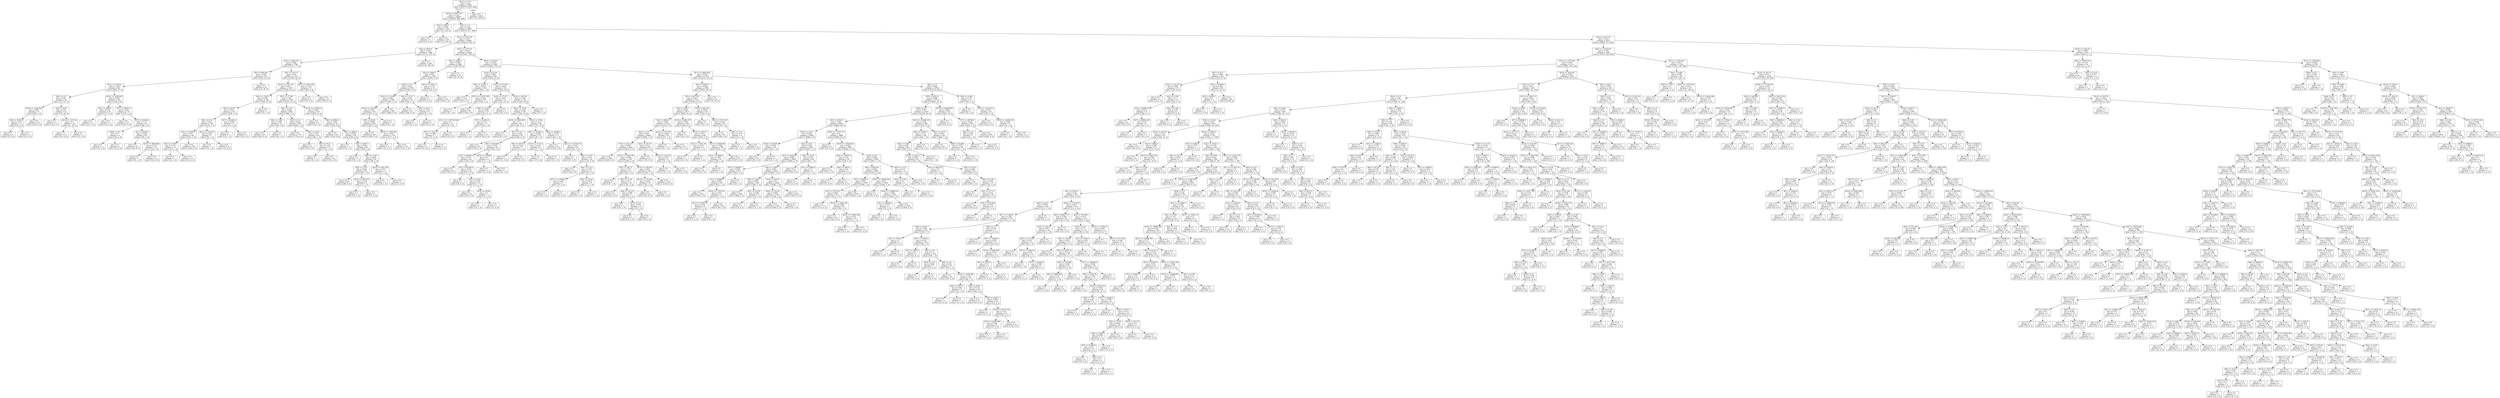 digraph Tree {
node [shape=box] ;
0 [label="X[12] <= 3.15\ngini = 0.29\nsamples = 27801\nvalue = [23079, 3916, 806]"] ;
1 [label="X[10] <= 1005.335\ngini = 0.136\nsamples = 24865\nvalue = [23079, 980, 806]"] ;
0 -> 1 [labeldistance=2.5, labelangle=45, headlabel="True"] ;
2 [label="X[1] <= 950.0\ngini = 0.058\nsamples = 168\nvalue = [5, 163, 0]"] ;
1 -> 2 ;
3 [label="gini = 0.0\nsamples = 5\nvalue = [5, 0, 0]"] ;
2 -> 3 ;
4 [label="gini = 0.0\nsamples = 163\nvalue = [0, 163, 0]"] ;
2 -> 4 ;
5 [label="X[3] <= 1.5\ngini = 0.125\nsamples = 24697\nvalue = [23074, 817, 806]"] ;
1 -> 5 ;
6 [label="X[11] <= 2747.28\ngini = 0.053\nsamples = 18622\nvalue = [18118, 504, 0]"] ;
5 -> 6 ;
7 [label="X[2] <= 2675.0\ngini = 0.239\nsamples = 1986\nvalue = [1711, 275, 0]"] ;
6 -> 7 ;
8 [label="X[11] <= 926.125\ngini = 0.082\nsamples = 1788\nvalue = [1711, 77, 0]"] ;
7 -> 8 ;
9 [label="X[2] <= 900.001\ngini = 0.256\nsamples = 312\nvalue = [265, 47, 0]"] ;
8 -> 9 ;
10 [label="X[11] <= 158.44\ngini = 0.168\nsamples = 292\nvalue = [265, 27, 0]"] ;
9 -> 10 ;
11 [label="X[2] <= 0.0\ngini = 0.347\nsamples = 94\nvalue = [73, 21, 0]"] ;
10 -> 11 ;
12 [label="X[10] <= 3166.628\ngini = 0.081\nsamples = 71\nvalue = [68, 3, 0]"] ;
11 -> 12 ;
13 [label="X[0] <= 5350.0\ngini = 0.375\nsamples = 12\nvalue = [9, 3, 0]"] ;
12 -> 13 ;
14 [label="gini = 0.0\nsamples = 9\nvalue = [9, 0, 0]"] ;
13 -> 14 ;
15 [label="gini = 0.0\nsamples = 3\nvalue = [0, 3, 0]"] ;
13 -> 15 ;
16 [label="gini = 0.0\nsamples = 59\nvalue = [59, 0, 0]"] ;
12 -> 16 ;
17 [label="X[4] <= 0.09\ngini = 0.34\nsamples = 23\nvalue = [5, 18, 0]"] ;
11 -> 17 ;
18 [label="gini = 0.0\nsamples = 4\nvalue = [4, 0, 0]"] ;
17 -> 18 ;
19 [label="X[14] <= 1415.43\ngini = 0.1\nsamples = 19\nvalue = [1, 18, 0]"] ;
17 -> 19 ;
20 [label="gini = 0.0\nsamples = 18\nvalue = [0, 18, 0]"] ;
19 -> 20 ;
21 [label="gini = 0.0\nsamples = 1\nvalue = [1, 0, 0]"] ;
19 -> 21 ;
22 [label="X[10] <= 2226.665\ngini = 0.059\nsamples = 198\nvalue = [192, 6, 0]"] ;
10 -> 22 ;
23 [label="X[1] <= 2025.0\ngini = 0.255\nsamples = 20\nvalue = [17, 3, 0]"] ;
22 -> 23 ;
24 [label="gini = 0.0\nsamples = 17\nvalue = [17, 0, 0]"] ;
23 -> 24 ;
25 [label="gini = 0.0\nsamples = 3\nvalue = [0, 3, 0]"] ;
23 -> 25 ;
26 [label="X[7] <= 79431.0\ngini = 0.033\nsamples = 178\nvalue = [175, 3, 0]"] ;
22 -> 26 ;
27 [label="gini = 0.0\nsamples = 127\nvalue = [127, 0, 0]"] ;
26 -> 27 ;
28 [label="X[7] <= 81000.0\ngini = 0.111\nsamples = 51\nvalue = [48, 3, 0]"] ;
26 -> 28 ;
29 [label="X[16] <= 0.5\ngini = 0.5\nsamples = 4\nvalue = [2, 2, 0]"] ;
28 -> 29 ;
30 [label="gini = 0.0\nsamples = 2\nvalue = [0, 2, 0]"] ;
29 -> 30 ;
31 [label="gini = 0.0\nsamples = 2\nvalue = [2, 0, 0]"] ;
29 -> 31 ;
32 [label="X[1] <= 8250.0\ngini = 0.042\nsamples = 47\nvalue = [46, 1, 0]"] ;
28 -> 32 ;
33 [label="gini = 0.0\nsamples = 34\nvalue = [34, 0, 0]"] ;
32 -> 33 ;
34 [label="X[10] <= 8956.466\ngini = 0.142\nsamples = 13\nvalue = [12, 1, 0]"] ;
32 -> 34 ;
35 [label="gini = 0.0\nsamples = 1\nvalue = [0, 1, 0]"] ;
34 -> 35 ;
36 [label="gini = 0.0\nsamples = 12\nvalue = [12, 0, 0]"] ;
34 -> 36 ;
37 [label="gini = 0.0\nsamples = 20\nvalue = [0, 20, 0]"] ;
9 -> 37 ;
38 [label="X[2] <= 2412.5\ngini = 0.04\nsamples = 1476\nvalue = [1446, 30, 0]"] ;
8 -> 38 ;
39 [label="X[10] <= 1341.357\ngini = 0.031\nsamples = 1403\nvalue = [1381, 22, 0]"] ;
38 -> 39 ;
40 [label="X[2] <= 1350.0\ngini = 0.095\nsamples = 199\nvalue = [189, 10, 0]"] ;
39 -> 40 ;
41 [label="X[5] <= 40.97\ngini = 0.031\nsamples = 192\nvalue = [189, 3, 0]"] ;
40 -> 41 ;
42 [label="X[4] <= 0.16\ngini = 0.021\nsamples = 189\nvalue = [187, 2, 0]"] ;
41 -> 42 ;
43 [label="X[7] <= 13200.0\ngini = 0.011\nsamples = 182\nvalue = [181, 1, 0]"] ;
42 -> 43 ;
44 [label="X[5] <= 31.695\ngini = 0.133\nsamples = 14\nvalue = [13, 1, 0]"] ;
43 -> 44 ;
45 [label="gini = 0.0\nsamples = 1\nvalue = [0, 1, 0]"] ;
44 -> 45 ;
46 [label="gini = 0.0\nsamples = 13\nvalue = [13, 0, 0]"] ;
44 -> 46 ;
47 [label="gini = 0.0\nsamples = 168\nvalue = [168, 0, 0]"] ;
43 -> 47 ;
48 [label="X[11] <= 1167.61\ngini = 0.245\nsamples = 7\nvalue = [6, 1, 0]"] ;
42 -> 48 ;
49 [label="gini = 0.0\nsamples = 1\nvalue = [0, 1, 0]"] ;
48 -> 49 ;
50 [label="gini = 0.0\nsamples = 6\nvalue = [6, 0, 0]"] ;
48 -> 50 ;
51 [label="X[7] <= 45450.0\ngini = 0.444\nsamples = 3\nvalue = [2, 1, 0]"] ;
41 -> 51 ;
52 [label="gini = 0.0\nsamples = 1\nvalue = [0, 1, 0]"] ;
51 -> 52 ;
53 [label="gini = 0.0\nsamples = 2\nvalue = [2, 0, 0]"] ;
51 -> 53 ;
54 [label="gini = 0.0\nsamples = 7\nvalue = [0, 7, 0]"] ;
40 -> 54 ;
55 [label="X[5] <= 77.385\ngini = 0.02\nsamples = 1204\nvalue = [1192, 12, 0]"] ;
39 -> 55 ;
56 [label="X[9] <= 1.34\ngini = 0.005\nsamples = 885\nvalue = [883, 2, 0]"] ;
55 -> 56 ;
57 [label="X[9] <= 1.285\ngini = 0.048\nsamples = 41\nvalue = [40, 1, 0]"] ;
56 -> 57 ;
58 [label="gini = 0.0\nsamples = 40\nvalue = [40, 0, 0]"] ;
57 -> 58 ;
59 [label="gini = 0.0\nsamples = 1\nvalue = [0, 1, 0]"] ;
57 -> 59 ;
60 [label="X[16] <= 0.5\ngini = 0.002\nsamples = 844\nvalue = [843, 1, 0]"] ;
56 -> 60 ;
61 [label="gini = 0.0\nsamples = 778\nvalue = [778, 0, 0]"] ;
60 -> 61 ;
62 [label="X[9] <= 19.01\ngini = 0.03\nsamples = 66\nvalue = [65, 1, 0]"] ;
60 -> 62 ;
63 [label="gini = 0.0\nsamples = 53\nvalue = [53, 0, 0]"] ;
62 -> 63 ;
64 [label="X[9] <= 19.21\ngini = 0.142\nsamples = 13\nvalue = [12, 1, 0]"] ;
62 -> 64 ;
65 [label="gini = 0.0\nsamples = 1\nvalue = [0, 1, 0]"] ;
64 -> 65 ;
66 [label="gini = 0.0\nsamples = 12\nvalue = [12, 0, 0]"] ;
64 -> 66 ;
67 [label="X[10] <= 2418.015\ngini = 0.061\nsamples = 319\nvalue = [309, 10, 0]"] ;
55 -> 67 ;
68 [label="gini = 0.0\nsamples = 6\nvalue = [0, 6, 0]"] ;
67 -> 68 ;
69 [label="X[0] <= 8550.0\ngini = 0.025\nsamples = 313\nvalue = [309, 4, 0]"] ;
67 -> 69 ;
70 [label="gini = 0.0\nsamples = 219\nvalue = [219, 0, 0]"] ;
69 -> 70 ;
71 [label="X[0] <= 8800.0\ngini = 0.081\nsamples = 94\nvalue = [90, 4, 0]"] ;
69 -> 71 ;
72 [label="gini = 0.0\nsamples = 1\nvalue = [0, 1, 0]"] ;
71 -> 72 ;
73 [label="X[1] <= 3837.5\ngini = 0.062\nsamples = 93\nvalue = [90, 3, 0]"] ;
71 -> 73 ;
74 [label="gini = 0.0\nsamples = 1\nvalue = [0, 1, 0]"] ;
73 -> 74 ;
75 [label="X[9] <= 21.86\ngini = 0.043\nsamples = 92\nvalue = [90, 2, 0]"] ;
73 -> 75 ;
76 [label="X[4] <= 0.141\ngini = 0.022\nsamples = 88\nvalue = [87, 1, 0]"] ;
75 -> 76 ;
77 [label="gini = 0.0\nsamples = 80\nvalue = [80, 0, 0]"] ;
76 -> 77 ;
78 [label="X[14] <= 603.615\ngini = 0.219\nsamples = 8\nvalue = [7, 1, 0]"] ;
76 -> 78 ;
79 [label="gini = 0.0\nsamples = 1\nvalue = [0, 1, 0]"] ;
78 -> 79 ;
80 [label="gini = 0.0\nsamples = 7\nvalue = [7, 0, 0]"] ;
78 -> 80 ;
81 [label="X[14] <= 1927.555\ngini = 0.375\nsamples = 4\nvalue = [3, 1, 0]"] ;
75 -> 81 ;
82 [label="gini = 0.0\nsamples = 1\nvalue = [0, 1, 0]"] ;
81 -> 82 ;
83 [label="gini = 0.0\nsamples = 3\nvalue = [3, 0, 0]"] ;
81 -> 83 ;
84 [label="X[11] <= 2341.285\ngini = 0.195\nsamples = 73\nvalue = [65, 8, 0]"] ;
38 -> 84 ;
85 [label="gini = 0.0\nsamples = 8\nvalue = [0, 8, 0]"] ;
84 -> 85 ;
86 [label="gini = 0.0\nsamples = 65\nvalue = [65, 0, 0]"] ;
84 -> 86 ;
87 [label="gini = 0.0\nsamples = 198\nvalue = [0, 198, 0]"] ;
7 -> 87 ;
88 [label="X[11] <= 4177.01\ngini = 0.027\nsamples = 16636\nvalue = [16407, 229, 0]"] ;
6 -> 88 ;
89 [label="X[2] <= 4200.0\ngini = 0.098\nsamples = 1669\nvalue = [1583, 86, 0]"] ;
88 -> 89 ;
90 [label="X[2] <= 3962.5\ngini = 0.01\nsamples = 1591\nvalue = [1583, 8, 0]"] ;
89 -> 90 ;
91 [label="X[26] <= 0.5\ngini = 0.005\nsamples = 1549\nvalue = [1545, 4, 0]"] ;
90 -> 91 ;
92 [label="X[14] <= 110.685\ngini = 0.004\nsamples = 1500\nvalue = [1497, 3, 0]"] ;
91 -> 92 ;
93 [label="X[14] <= 110.615\ngini = 0.012\nsamples = 510\nvalue = [507, 3, 0]"] ;
92 -> 93 ;
94 [label="X[5] <= 99.58\ngini = 0.008\nsamples = 509\nvalue = [507, 2, 0]"] ;
93 -> 94 ;
95 [label="gini = 0.0\nsamples = 380\nvalue = [380, 0, 0]"] ;
94 -> 95 ;
96 [label="X[10] <= 3389.841\ngini = 0.031\nsamples = 129\nvalue = [127, 2, 0]"] ;
94 -> 96 ;
97 [label="gini = 0.0\nsamples = 2\nvalue = [0, 2, 0]"] ;
96 -> 97 ;
98 [label="gini = 0.0\nsamples = 127\nvalue = [127, 0, 0]"] ;
96 -> 98 ;
99 [label="gini = 0.0\nsamples = 1\nvalue = [0, 1, 0]"] ;
93 -> 99 ;
100 [label="gini = 0.0\nsamples = 990\nvalue = [990, 0, 0]"] ;
92 -> 100 ;
101 [label="X[9] <= 19.35\ngini = 0.04\nsamples = 49\nvalue = [48, 1, 0]"] ;
91 -> 101 ;
102 [label="gini = 0.0\nsamples = 43\nvalue = [43, 0, 0]"] ;
101 -> 102 ;
103 [label="X[9] <= 20.11\ngini = 0.278\nsamples = 6\nvalue = [5, 1, 0]"] ;
101 -> 103 ;
104 [label="gini = 0.0\nsamples = 1\nvalue = [0, 1, 0]"] ;
103 -> 104 ;
105 [label="gini = 0.0\nsamples = 5\nvalue = [5, 0, 0]"] ;
103 -> 105 ;
106 [label="X[11] <= 3952.1\ngini = 0.172\nsamples = 42\nvalue = [38, 4, 0]"] ;
90 -> 106 ;
107 [label="gini = 0.0\nsamples = 4\nvalue = [0, 4, 0]"] ;
106 -> 107 ;
108 [label="gini = 0.0\nsamples = 38\nvalue = [38, 0, 0]"] ;
106 -> 108 ;
109 [label="gini = 0.0\nsamples = 78\nvalue = [0, 78, 0]"] ;
89 -> 109 ;
110 [label="X[14] <= 50.425\ngini = 0.019\nsamples = 14967\nvalue = [14824, 143, 0]"] ;
88 -> 110 ;
111 [label="X[14] <= 25.39\ngini = 0.093\nsamples = 636\nvalue = [605, 31, 0]"] ;
110 -> 111 ;
112 [label="X[2] <= 15912.5\ngini = 0.005\nsamples = 423\nvalue = [422, 1, 0]"] ;
111 -> 112 ;
113 [label="gini = 0.0\nsamples = 378\nvalue = [378, 0, 0]"] ;
112 -> 113 ;
114 [label="X[11] <= 14707.785\ngini = 0.043\nsamples = 45\nvalue = [44, 1, 0]"] ;
112 -> 114 ;
115 [label="gini = 0.0\nsamples = 1\nvalue = [0, 1, 0]"] ;
114 -> 115 ;
116 [label="gini = 0.0\nsamples = 44\nvalue = [44, 0, 0]"] ;
114 -> 116 ;
117 [label="X[14] <= 27.585\ngini = 0.242\nsamples = 213\nvalue = [183, 30, 0]"] ;
111 -> 117 ;
118 [label="X[14] <= 27.275\ngini = 0.437\nsamples = 31\nvalue = [21, 10, 0]"] ;
117 -> 118 ;
119 [label="X[9] <= 10.345\ngini = 0.346\nsamples = 27\nvalue = [21, 6, 0]"] ;
118 -> 119 ;
120 [label="X[11] <= 11187.945\ngini = 0.5\nsamples = 10\nvalue = [5, 5, 0]"] ;
119 -> 120 ;
121 [label="X[2] <= 7412.5\ngini = 0.408\nsamples = 7\nvalue = [2, 5, 0]"] ;
120 -> 121 ;
122 [label="gini = 0.0\nsamples = 2\nvalue = [2, 0, 0]"] ;
121 -> 122 ;
123 [label="gini = 0.0\nsamples = 5\nvalue = [0, 5, 0]"] ;
121 -> 123 ;
124 [label="gini = 0.0\nsamples = 3\nvalue = [3, 0, 0]"] ;
120 -> 124 ;
125 [label="X[7] <= 32500.0\ngini = 0.111\nsamples = 17\nvalue = [16, 1, 0]"] ;
119 -> 125 ;
126 [label="gini = 0.0\nsamples = 1\nvalue = [0, 1, 0]"] ;
125 -> 126 ;
127 [label="gini = 0.0\nsamples = 16\nvalue = [16, 0, 0]"] ;
125 -> 127 ;
128 [label="gini = 0.0\nsamples = 4\nvalue = [0, 4, 0]"] ;
118 -> 128 ;
129 [label="X[14] <= 49.785\ngini = 0.196\nsamples = 182\nvalue = [162, 20, 0]"] ;
117 -> 129 ;
130 [label="X[14] <= 35.56\ngini = 0.188\nsamples = 181\nvalue = [162, 19, 0]"] ;
129 -> 130 ;
131 [label="X[10] <= 4592.965\ngini = 0.1\nsamples = 95\nvalue = [90, 5, 0]"] ;
130 -> 131 ;
132 [label="gini = 0.0\nsamples = 1\nvalue = [0, 1, 0]"] ;
131 -> 132 ;
133 [label="X[17] <= 0.5\ngini = 0.081\nsamples = 94\nvalue = [90, 4, 0]"] ;
131 -> 133 ;
134 [label="gini = 0.0\nsamples = 50\nvalue = [50, 0, 0]"] ;
133 -> 134 ;
135 [label="X[5] <= 848.995\ngini = 0.165\nsamples = 44\nvalue = [40, 4, 0]"] ;
133 -> 135 ;
136 [label="X[7] <= 58000.0\ngini = 0.133\nsamples = 42\nvalue = [39, 3, 0]"] ;
135 -> 136 ;
137 [label="gini = 0.0\nsamples = 22\nvalue = [22, 0, 0]"] ;
136 -> 137 ;
138 [label="X[7] <= 61500.0\ngini = 0.255\nsamples = 20\nvalue = [17, 3, 0]"] ;
136 -> 138 ;
139 [label="gini = 0.0\nsamples = 2\nvalue = [0, 2, 0]"] ;
138 -> 139 ;
140 [label="X[4] <= 0.142\ngini = 0.105\nsamples = 18\nvalue = [17, 1, 0]"] ;
138 -> 140 ;
141 [label="gini = 0.0\nsamples = 16\nvalue = [16, 0, 0]"] ;
140 -> 141 ;
142 [label="X[14] <= 30.65\ngini = 0.5\nsamples = 2\nvalue = [1, 1, 0]"] ;
140 -> 142 ;
143 [label="gini = 0.0\nsamples = 1\nvalue = [0, 1, 0]"] ;
142 -> 143 ;
144 [label="gini = 0.0\nsamples = 1\nvalue = [1, 0, 0]"] ;
142 -> 144 ;
145 [label="X[14] <= 29.625\ngini = 0.5\nsamples = 2\nvalue = [1, 1, 0]"] ;
135 -> 145 ;
146 [label="gini = 0.0\nsamples = 1\nvalue = [1, 0, 0]"] ;
145 -> 146 ;
147 [label="gini = 0.0\nsamples = 1\nvalue = [0, 1, 0]"] ;
145 -> 147 ;
148 [label="X[14] <= 37.92\ngini = 0.273\nsamples = 86\nvalue = [72, 14, 0]"] ;
130 -> 148 ;
149 [label="X[7] <= 54500.0\ngini = 0.498\nsamples = 15\nvalue = [8, 7, 0]"] ;
148 -> 149 ;
150 [label="X[2] <= 4937.5\ngini = 0.245\nsamples = 7\nvalue = [1, 6, 0]"] ;
149 -> 150 ;
151 [label="gini = 0.0\nsamples = 1\nvalue = [1, 0, 0]"] ;
150 -> 151 ;
152 [label="gini = 0.0\nsamples = 6\nvalue = [0, 6, 0]"] ;
150 -> 152 ;
153 [label="X[14] <= 37.215\ngini = 0.219\nsamples = 8\nvalue = [7, 1, 0]"] ;
149 -> 153 ;
154 [label="gini = 0.0\nsamples = 7\nvalue = [7, 0, 0]"] ;
153 -> 154 ;
155 [label="gini = 0.0\nsamples = 1\nvalue = [0, 1, 0]"] ;
153 -> 155 ;
156 [label="X[2] <= 10350.0\ngini = 0.178\nsamples = 71\nvalue = [64, 7, 0]"] ;
148 -> 156 ;
157 [label="gini = 0.0\nsamples = 33\nvalue = [33, 0, 0]"] ;
156 -> 157 ;
158 [label="X[11] <= 11478.275\ngini = 0.301\nsamples = 38\nvalue = [31, 7, 0]"] ;
156 -> 158 ;
159 [label="gini = 0.0\nsamples = 4\nvalue = [0, 4, 0]"] ;
158 -> 159 ;
160 [label="X[9] <= 15.67\ngini = 0.161\nsamples = 34\nvalue = [31, 3, 0]"] ;
158 -> 160 ;
161 [label="gini = 0.0\nsamples = 23\nvalue = [23, 0, 0]"] ;
160 -> 161 ;
162 [label="X[4] <= 0.114\ngini = 0.397\nsamples = 11\nvalue = [8, 3, 0]"] ;
160 -> 162 ;
163 [label="X[7] <= 115000.0\ngini = 0.444\nsamples = 3\nvalue = [1, 2, 0]"] ;
162 -> 163 ;
164 [label="gini = 0.0\nsamples = 2\nvalue = [0, 2, 0]"] ;
163 -> 164 ;
165 [label="gini = 0.0\nsamples = 1\nvalue = [1, 0, 0]"] ;
163 -> 165 ;
166 [label="X[9] <= 16.525\ngini = 0.219\nsamples = 8\nvalue = [7, 1, 0]"] ;
162 -> 166 ;
167 [label="gini = 0.0\nsamples = 1\nvalue = [0, 1, 0]"] ;
166 -> 167 ;
168 [label="gini = 0.0\nsamples = 7\nvalue = [7, 0, 0]"] ;
166 -> 168 ;
169 [label="gini = 0.0\nsamples = 1\nvalue = [0, 1, 0]"] ;
129 -> 169 ;
170 [label="X[11] <= 6852.625\ngini = 0.016\nsamples = 14331\nvalue = [14219, 112, 0]"] ;
110 -> 170 ;
171 [label="X[2] <= 6850.0\ngini = 0.036\nsamples = 3569\nvalue = [3503, 66, 0]"] ;
170 -> 171 ;
172 [label="X[5] <= 407.315\ngini = 0.007\nsamples = 3515\nvalue = [3503, 12, 0]"] ;
171 -> 172 ;
173 [label="X[5] <= 195.4\ngini = 0.006\nsamples = 3470\nvalue = [3460, 10, 0]"] ;
172 -> 173 ;
174 [label="X[2] <= 6062.5\ngini = 0.004\nsamples = 3124\nvalue = [3118, 6, 0]"] ;
173 -> 174 ;
175 [label="X[23] <= 0.5\ngini = 0.003\nsamples = 3096\nvalue = [3091, 5, 0]"] ;
174 -> 175 ;
176 [label="X[5] <= 162.115\ngini = 0.003\nsamples = 3016\nvalue = [3012, 4, 0]"] ;
175 -> 176 ;
177 [label="gini = 0.0\nsamples = 1629\nvalue = [1629, 0, 0]"] ;
176 -> 177 ;
178 [label="X[10] <= 5349.178\ngini = 0.006\nsamples = 1387\nvalue = [1383, 4, 0]"] ;
176 -> 178 ;
179 [label="X[5] <= 162.21\ngini = 0.157\nsamples = 35\nvalue = [32, 3, 0]"] ;
178 -> 179 ;
180 [label="gini = 0.0\nsamples = 1\nvalue = [0, 1, 0]"] ;
179 -> 180 ;
181 [label="X[9] <= 15.35\ngini = 0.111\nsamples = 34\nvalue = [32, 2, 0]"] ;
179 -> 181 ;
182 [label="gini = 0.0\nsamples = 27\nvalue = [27, 0, 0]"] ;
181 -> 182 ;
183 [label="X[9] <= 16.215\ngini = 0.408\nsamples = 7\nvalue = [5, 2, 0]"] ;
181 -> 183 ;
184 [label="gini = 0.0\nsamples = 1\nvalue = [0, 1, 0]"] ;
183 -> 184 ;
185 [label="X[16] <= 0.5\ngini = 0.278\nsamples = 6\nvalue = [5, 1, 0]"] ;
183 -> 185 ;
186 [label="gini = 0.0\nsamples = 5\nvalue = [5, 0, 0]"] ;
185 -> 186 ;
187 [label="gini = 0.0\nsamples = 1\nvalue = [0, 1, 0]"] ;
185 -> 187 ;
188 [label="X[14] <= 160.655\ngini = 0.001\nsamples = 1352\nvalue = [1351, 1, 0]"] ;
178 -> 188 ;
189 [label="X[14] <= 157.625\ngini = 0.059\nsamples = 33\nvalue = [32, 1, 0]"] ;
188 -> 189 ;
190 [label="gini = 0.0\nsamples = 32\nvalue = [32, 0, 0]"] ;
189 -> 190 ;
191 [label="gini = 0.0\nsamples = 1\nvalue = [0, 1, 0]"] ;
189 -> 191 ;
192 [label="gini = 0.0\nsamples = 1319\nvalue = [1319, 0, 0]"] ;
188 -> 192 ;
193 [label="X[5] <= 187.72\ngini = 0.025\nsamples = 80\nvalue = [79, 1, 0]"] ;
175 -> 193 ;
194 [label="gini = 0.0\nsamples = 76\nvalue = [76, 0, 0]"] ;
193 -> 194 ;
195 [label="X[14] <= 190.255\ngini = 0.375\nsamples = 4\nvalue = [3, 1, 0]"] ;
193 -> 195 ;
196 [label="gini = 0.0\nsamples = 1\nvalue = [0, 1, 0]"] ;
195 -> 196 ;
197 [label="gini = 0.0\nsamples = 3\nvalue = [3, 0, 0]"] ;
195 -> 197 ;
198 [label="X[14] <= 187.025\ngini = 0.069\nsamples = 28\nvalue = [27, 1, 0]"] ;
174 -> 198 ;
199 [label="gini = 0.0\nsamples = 1\nvalue = [0, 1, 0]"] ;
198 -> 199 ;
200 [label="gini = 0.0\nsamples = 27\nvalue = [27, 0, 0]"] ;
198 -> 200 ;
201 [label="X[10] <= 5985.375\ngini = 0.023\nsamples = 346\nvalue = [342, 4, 0]"] ;
173 -> 201 ;
202 [label="gini = 0.0\nsamples = 2\nvalue = [0, 2, 0]"] ;
201 -> 202 ;
203 [label="X[14] <= 201.27\ngini = 0.012\nsamples = 344\nvalue = [342, 2, 0]"] ;
201 -> 203 ;
204 [label="X[11] <= 5501.59\ngini = 0.219\nsamples = 8\nvalue = [7, 1, 0]"] ;
203 -> 204 ;
205 [label="gini = 0.0\nsamples = 1\nvalue = [0, 1, 0]"] ;
204 -> 205 ;
206 [label="gini = 0.0\nsamples = 7\nvalue = [7, 0, 0]"] ;
204 -> 206 ;
207 [label="X[11] <= 4836.98\ngini = 0.006\nsamples = 336\nvalue = [335, 1, 0]"] ;
203 -> 207 ;
208 [label="X[11] <= 4804.9\ngini = 0.067\nsamples = 29\nvalue = [28, 1, 0]"] ;
207 -> 208 ;
209 [label="gini = 0.0\nsamples = 28\nvalue = [28, 0, 0]"] ;
208 -> 209 ;
210 [label="gini = 0.0\nsamples = 1\nvalue = [0, 1, 0]"] ;
208 -> 210 ;
211 [label="gini = 0.0\nsamples = 307\nvalue = [307, 0, 0]"] ;
207 -> 211 ;
212 [label="X[5] <= 409.105\ngini = 0.085\nsamples = 45\nvalue = [43, 2, 0]"] ;
172 -> 212 ;
213 [label="gini = 0.0\nsamples = 1\nvalue = [0, 1, 0]"] ;
212 -> 213 ;
214 [label="X[2] <= 5751.193\ngini = 0.044\nsamples = 44\nvalue = [43, 1, 0]"] ;
212 -> 214 ;
215 [label="gini = 0.0\nsamples = 40\nvalue = [40, 0, 0]"] ;
214 -> 215 ;
216 [label="X[9] <= 5.79\ngini = 0.375\nsamples = 4\nvalue = [3, 1, 0]"] ;
214 -> 216 ;
217 [label="gini = 0.0\nsamples = 1\nvalue = [0, 1, 0]"] ;
216 -> 217 ;
218 [label="gini = 0.0\nsamples = 3\nvalue = [3, 0, 0]"] ;
216 -> 218 ;
219 [label="gini = 0.0\nsamples = 54\nvalue = [0, 54, 0]"] ;
171 -> 219 ;
220 [label="X[6] <= 3.5\ngini = 0.009\nsamples = 10762\nvalue = [10716, 46, 0]"] ;
170 -> 220 ;
221 [label="X[5] <= 832.23\ngini = 0.008\nsamples = 10735\nvalue = [10691, 44, 0]"] ;
220 -> 221 ;
222 [label="X[26] <= 0.5\ngini = 0.007\nsamples = 10234\nvalue = [10200, 34, 0]"] ;
221 -> 222 ;
223 [label="X[5] <= 393.63\ngini = 0.005\nsamples = 9854\nvalue = [9828, 26, 0]"] ;
222 -> 223 ;
224 [label="X[14] <= 101.5\ngini = 0.002\nsamples = 5986\nvalue = [5980, 6, 0]"] ;
223 -> 224 ;
225 [label="X[14] <= 99.845\ngini = 0.036\nsamples = 54\nvalue = [53, 1, 0]"] ;
224 -> 225 ;
226 [label="gini = 0.0\nsamples = 53\nvalue = [53, 0, 0]"] ;
225 -> 226 ;
227 [label="gini = 0.0\nsamples = 1\nvalue = [0, 1, 0]"] ;
225 -> 227 ;
228 [label="X[23] <= 0.5\ngini = 0.002\nsamples = 5932\nvalue = [5927, 5, 0]"] ;
224 -> 228 ;
229 [label="X[7] <= 33626.0\ngini = 0.001\nsamples = 5866\nvalue = [5862, 4, 0]"] ;
228 -> 229 ;
230 [label="X[7] <= 33606.0\ngini = 0.005\nsamples = 817\nvalue = [815, 2, 0]"] ;
229 -> 230 ;
231 [label="X[7] <= 32980.0\ngini = 0.002\nsamples = 816\nvalue = [815, 1, 0]"] ;
230 -> 231 ;
232 [label="gini = 0.0\nsamples = 744\nvalue = [744, 0, 0]"] ;
231 -> 232 ;
233 [label="X[10] <= 7730.075\ngini = 0.027\nsamples = 72\nvalue = [71, 1, 0]"] ;
231 -> 233 ;
234 [label="X[11] <= 7638.14\ngini = 0.219\nsamples = 8\nvalue = [7, 1, 0]"] ;
233 -> 234 ;
235 [label="gini = 0.0\nsamples = 7\nvalue = [7, 0, 0]"] ;
234 -> 235 ;
236 [label="gini = 0.0\nsamples = 1\nvalue = [0, 1, 0]"] ;
234 -> 236 ;
237 [label="gini = 0.0\nsamples = 64\nvalue = [64, 0, 0]"] ;
233 -> 237 ;
238 [label="gini = 0.0\nsamples = 1\nvalue = [0, 1, 0]"] ;
230 -> 238 ;
239 [label="X[9] <= 3.865\ngini = 0.001\nsamples = 5049\nvalue = [5047, 2, 0]"] ;
229 -> 239 ;
240 [label="X[9] <= 3.845\ngini = 0.004\nsamples = 463\nvalue = [462, 1, 0]"] ;
239 -> 240 ;
241 [label="gini = 0.0\nsamples = 460\nvalue = [460, 0, 0]"] ;
240 -> 241 ;
242 [label="X[5] <= 270.97\ngini = 0.444\nsamples = 3\nvalue = [2, 1, 0]"] ;
240 -> 242 ;
243 [label="gini = 0.0\nsamples = 2\nvalue = [2, 0, 0]"] ;
242 -> 243 ;
244 [label="gini = 0.0\nsamples = 1\nvalue = [0, 1, 0]"] ;
242 -> 244 ;
245 [label="X[14] <= 324.47\ngini = 0.0\nsamples = 4586\nvalue = [4585, 1, 0]"] ;
239 -> 245 ;
246 [label="X[14] <= 324.24\ngini = 0.002\nsamples = 1329\nvalue = [1328, 1, 0]"] ;
245 -> 246 ;
247 [label="gini = 0.0\nsamples = 1328\nvalue = [1328, 0, 0]"] ;
246 -> 247 ;
248 [label="gini = 0.0\nsamples = 1\nvalue = [0, 1, 0]"] ;
246 -> 248 ;
249 [label="gini = 0.0\nsamples = 3257\nvalue = [3257, 0, 0]"] ;
245 -> 249 ;
250 [label="X[9] <= 23.49\ngini = 0.03\nsamples = 66\nvalue = [65, 1, 0]"] ;
228 -> 250 ;
251 [label="gini = 0.0\nsamples = 64\nvalue = [64, 0, 0]"] ;
250 -> 251 ;
252 [label="X[7] <= 47880.0\ngini = 0.5\nsamples = 2\nvalue = [1, 1, 0]"] ;
250 -> 252 ;
253 [label="gini = 0.0\nsamples = 1\nvalue = [1, 0, 0]"] ;
252 -> 253 ;
254 [label="gini = 0.0\nsamples = 1\nvalue = [0, 1, 0]"] ;
252 -> 254 ;
255 [label="X[10] <= 11277.727\ngini = 0.01\nsamples = 3868\nvalue = [3848, 20, 0]"] ;
223 -> 255 ;
256 [label="gini = 0.0\nsamples = 9\nvalue = [0, 9, 0]"] ;
255 -> 256 ;
257 [label="X[10] <= 13044.641\ngini = 0.006\nsamples = 3859\nvalue = [3848, 11, 0]"] ;
255 -> 257 ;
258 [label="X[2] <= 12425.0\ngini = 0.18\nsamples = 40\nvalue = [36, 4, 0]"] ;
257 -> 258 ;
259 [label="gini = 0.0\nsamples = 35\nvalue = [35, 0, 0]"] ;
258 -> 259 ;
260 [label="X[5] <= 408.21\ngini = 0.32\nsamples = 5\nvalue = [1, 4, 0]"] ;
258 -> 260 ;
261 [label="gini = 0.0\nsamples = 1\nvalue = [1, 0, 0]"] ;
260 -> 261 ;
262 [label="gini = 0.0\nsamples = 4\nvalue = [0, 4, 0]"] ;
260 -> 262 ;
263 [label="X[18] <= 0.5\ngini = 0.004\nsamples = 3819\nvalue = [3812, 7, 0]"] ;
257 -> 263 ;
264 [label="X[5] <= 626.845\ngini = 0.003\nsamples = 3803\nvalue = [3797, 6, 0]"] ;
263 -> 264 ;
265 [label="X[7] <= 36200.0\ngini = 0.001\nsamples = 2769\nvalue = [2768, 1, 0]"] ;
264 -> 265 ;
266 [label="X[7] <= 35778.0\ngini = 0.009\nsamples = 214\nvalue = [213, 1, 0]"] ;
265 -> 266 ;
267 [label="gini = 0.0\nsamples = 173\nvalue = [173, 0, 0]"] ;
266 -> 267 ;
268 [label="X[10] <= 17662.193\ngini = 0.048\nsamples = 41\nvalue = [40, 1, 0]"] ;
266 -> 268 ;
269 [label="gini = 0.0\nsamples = 29\nvalue = [29, 0, 0]"] ;
268 -> 269 ;
270 [label="X[10] <= 17863.768\ngini = 0.153\nsamples = 12\nvalue = [11, 1, 0]"] ;
268 -> 270 ;
271 [label="gini = 0.0\nsamples = 1\nvalue = [0, 1, 0]"] ;
270 -> 271 ;
272 [label="gini = 0.0\nsamples = 11\nvalue = [11, 0, 0]"] ;
270 -> 272 ;
273 [label="gini = 0.0\nsamples = 2555\nvalue = [2555, 0, 0]"] ;
265 -> 273 ;
274 [label="X[10] <= 18206.259\ngini = 0.01\nsamples = 1034\nvalue = [1029, 5, 0]"] ;
264 -> 274 ;
275 [label="gini = 0.0\nsamples = 4\nvalue = [0, 4, 0]"] ;
274 -> 275 ;
276 [label="X[10] <= 19888.435\ngini = 0.002\nsamples = 1030\nvalue = [1029, 1, 0]"] ;
274 -> 276 ;
277 [label="X[7] <= 68450.0\ngini = 0.375\nsamples = 4\nvalue = [3, 1, 0]"] ;
276 -> 277 ;
278 [label="gini = 0.0\nsamples = 1\nvalue = [0, 1, 0]"] ;
277 -> 278 ;
279 [label="gini = 0.0\nsamples = 3\nvalue = [3, 0, 0]"] ;
277 -> 279 ;
280 [label="gini = 0.0\nsamples = 1026\nvalue = [1026, 0, 0]"] ;
276 -> 280 ;
281 [label="X[9] <= 2.515\ngini = 0.117\nsamples = 16\nvalue = [15, 1, 0]"] ;
263 -> 281 ;
282 [label="X[4] <= 0.126\ngini = 0.5\nsamples = 2\nvalue = [1, 1, 0]"] ;
281 -> 282 ;
283 [label="gini = 0.0\nsamples = 1\nvalue = [0, 1, 0]"] ;
282 -> 283 ;
284 [label="gini = 0.0\nsamples = 1\nvalue = [1, 0, 0]"] ;
282 -> 284 ;
285 [label="gini = 0.0\nsamples = 14\nvalue = [14, 0, 0]"] ;
281 -> 285 ;
286 [label="X[10] <= 10406.518\ngini = 0.041\nsamples = 380\nvalue = [372, 8, 0]"] ;
222 -> 286 ;
287 [label="X[2] <= 10987.5\ngini = 0.131\nsamples = 99\nvalue = [92, 7, 0]"] ;
286 -> 287 ;
288 [label="X[4] <= 0.189\ngini = 0.08\nsamples = 96\nvalue = [92, 4, 0]"] ;
287 -> 288 ;
289 [label="X[14] <= 203.11\ngini = 0.061\nsamples = 95\nvalue = [92, 3, 0]"] ;
288 -> 289 ;
290 [label="X[2] <= 6832.42\ngini = 0.5\nsamples = 2\nvalue = [1, 1, 0]"] ;
289 -> 290 ;
291 [label="gini = 0.0\nsamples = 1\nvalue = [1, 0, 0]"] ;
290 -> 291 ;
292 [label="gini = 0.0\nsamples = 1\nvalue = [0, 1, 0]"] ;
290 -> 292 ;
293 [label="X[4] <= 0.124\ngini = 0.042\nsamples = 93\nvalue = [91, 2, 0]"] ;
289 -> 293 ;
294 [label="gini = 0.0\nsamples = 56\nvalue = [56, 0, 0]"] ;
293 -> 294 ;
295 [label="X[4] <= 0.126\ngini = 0.102\nsamples = 37\nvalue = [35, 2, 0]"] ;
293 -> 295 ;
296 [label="gini = 0.0\nsamples = 1\nvalue = [0, 1, 0]"] ;
295 -> 296 ;
297 [label="X[5] <= 277.37\ngini = 0.054\nsamples = 36\nvalue = [35, 1, 0]"] ;
295 -> 297 ;
298 [label="gini = 0.0\nsamples = 28\nvalue = [28, 0, 0]"] ;
297 -> 298 ;
299 [label="X[5] <= 278.995\ngini = 0.219\nsamples = 8\nvalue = [7, 1, 0]"] ;
297 -> 299 ;
300 [label="gini = 0.0\nsamples = 1\nvalue = [0, 1, 0]"] ;
299 -> 300 ;
301 [label="gini = 0.0\nsamples = 7\nvalue = [7, 0, 0]"] ;
299 -> 301 ;
302 [label="gini = 0.0\nsamples = 1\nvalue = [0, 1, 0]"] ;
288 -> 302 ;
303 [label="gini = 0.0\nsamples = 3\nvalue = [0, 3, 0]"] ;
287 -> 303 ;
304 [label="X[9] <= 18.75\ngini = 0.007\nsamples = 281\nvalue = [280, 1, 0]"] ;
286 -> 304 ;
305 [label="gini = 0.0\nsamples = 243\nvalue = [243, 0, 0]"] ;
304 -> 305 ;
306 [label="X[9] <= 18.865\ngini = 0.051\nsamples = 38\nvalue = [37, 1, 0]"] ;
304 -> 306 ;
307 [label="gini = 0.0\nsamples = 1\nvalue = [0, 1, 0]"] ;
306 -> 307 ;
308 [label="gini = 0.0\nsamples = 37\nvalue = [37, 0, 0]"] ;
306 -> 308 ;
309 [label="X[10] <= 25280.945\ngini = 0.039\nsamples = 501\nvalue = [491, 10, 0]"] ;
221 -> 309 ;
310 [label="gini = 0.0\nsamples = 9\nvalue = [0, 9, 0]"] ;
309 -> 310 ;
311 [label="X[7] <= 48750.0\ngini = 0.004\nsamples = 492\nvalue = [491, 1, 0]"] ;
309 -> 311 ;
312 [label="X[9] <= 5.21\ngini = 0.245\nsamples = 7\nvalue = [6, 1, 0]"] ;
311 -> 312 ;
313 [label="gini = 0.0\nsamples = 1\nvalue = [0, 1, 0]"] ;
312 -> 313 ;
314 [label="gini = 0.0\nsamples = 6\nvalue = [6, 0, 0]"] ;
312 -> 314 ;
315 [label="gini = 0.0\nsamples = 485\nvalue = [485, 0, 0]"] ;
311 -> 315 ;
316 [label="X[4] <= 0.086\ngini = 0.137\nsamples = 27\nvalue = [25, 2, 0]"] ;
220 -> 316 ;
317 [label="gini = 0.0\nsamples = 1\nvalue = [0, 1, 0]"] ;
316 -> 317 ;
318 [label="X[2] <= 15153.011\ngini = 0.074\nsamples = 26\nvalue = [25, 1, 0]"] ;
316 -> 318 ;
319 [label="gini = 0.0\nsamples = 23\nvalue = [23, 0, 0]"] ;
318 -> 319 ;
320 [label="X[10] <= 15436.035\ngini = 0.444\nsamples = 3\nvalue = [2, 1, 0]"] ;
318 -> 320 ;
321 [label="gini = 0.0\nsamples = 1\nvalue = [0, 1, 0]"] ;
320 -> 321 ;
322 [label="gini = 0.0\nsamples = 2\nvalue = [2, 0, 0]"] ;
320 -> 322 ;
323 [label="X[14] <= 971.25\ngini = 0.314\nsamples = 6075\nvalue = [4956, 313, 806]"] ;
5 -> 323 ;
324 [label="X[2] <= 11973.071\ngini = 0.576\nsamples = 2464\nvalue = [1355, 304, 805]"] ;
323 -> 324 ;
325 [label="X[11] <= 2703.405\ngini = 0.444\nsamples = 1132\nvalue = [808, 105, 219]"] ;
324 -> 325 ;
326 [label="X[5] <= 45.5\ngini = 0.489\nsamples = 103\nvalue = [30, 67, 6]"] ;
325 -> 326 ;
327 [label="X[14] <= 22.275\ngini = 0.284\nsamples = 35\nvalue = [29, 0, 6]"] ;
326 -> 327 ;
328 [label="gini = 0.0\nsamples = 3\nvalue = [0, 0, 3]"] ;
327 -> 328 ;
329 [label="X[4] <= 0.156\ngini = 0.17\nsamples = 32\nvalue = [29, 0, 3]"] ;
327 -> 329 ;
330 [label="X[7] <= 62652.0\ngini = 0.071\nsamples = 27\nvalue = [26, 0, 1]"] ;
329 -> 330 ;
331 [label="gini = 0.0\nsamples = 22\nvalue = [22, 0, 0]"] ;
330 -> 331 ;
332 [label="X[7] <= 68945.281\ngini = 0.32\nsamples = 5\nvalue = [4, 0, 1]"] ;
330 -> 332 ;
333 [label="gini = 0.0\nsamples = 1\nvalue = [0, 0, 1]"] ;
332 -> 333 ;
334 [label="gini = 0.0\nsamples = 4\nvalue = [4, 0, 0]"] ;
332 -> 334 ;
335 [label="X[4] <= 0.166\ngini = 0.48\nsamples = 5\nvalue = [3, 0, 2]"] ;
329 -> 335 ;
336 [label="gini = 0.0\nsamples = 2\nvalue = [0, 0, 2]"] ;
335 -> 336 ;
337 [label="gini = 0.0\nsamples = 3\nvalue = [3, 0, 0]"] ;
335 -> 337 ;
338 [label="X[7] <= 15450.0\ngini = 0.029\nsamples = 68\nvalue = [1, 67, 0]"] ;
326 -> 338 ;
339 [label="X[2] <= 4200.0\ngini = 0.5\nsamples = 2\nvalue = [1, 1, 0]"] ;
338 -> 339 ;
340 [label="gini = 0.0\nsamples = 1\nvalue = [1, 0, 0]"] ;
339 -> 340 ;
341 [label="gini = 0.0\nsamples = 1\nvalue = [0, 1, 0]"] ;
339 -> 341 ;
342 [label="gini = 0.0\nsamples = 66\nvalue = [0, 66, 0]"] ;
338 -> 342 ;
343 [label="X[14] <= 295.035\ngini = 0.384\nsamples = 1029\nvalue = [778, 38, 213]"] ;
325 -> 343 ;
344 [label="X[4] <= 0.172\ngini = 0.431\nsamples = 845\nvalue = [601, 34, 210]"] ;
343 -> 344 ;
345 [label="X[24] <= 0.5\ngini = 0.39\nsamples = 715\nvalue = [538, 31, 146]"] ;
344 -> 345 ;
346 [label="X[9] <= 24.66\ngini = 0.355\nsamples = 641\nvalue = [502, 28, 111]"] ;
345 -> 346 ;
347 [label="X[14] <= 51.08\ngini = 0.335\nsamples = 619\nvalue = [494, 25, 100]"] ;
346 -> 347 ;
348 [label="X[14] <= 24.355\ngini = 0.331\nsamples = 67\nvalue = [53, 14, 0]"] ;
347 -> 348 ;
349 [label="gini = 0.0\nsamples = 40\nvalue = [40, 0, 0]"] ;
348 -> 349 ;
350 [label="X[2] <= 5800.0\ngini = 0.499\nsamples = 27\nvalue = [13, 14, 0]"] ;
348 -> 350 ;
351 [label="gini = 0.0\nsamples = 8\nvalue = [8, 0, 0]"] ;
350 -> 351 ;
352 [label="X[11] <= 9487.105\ngini = 0.388\nsamples = 19\nvalue = [5, 14, 0]"] ;
350 -> 352 ;
353 [label="gini = 0.0\nsamples = 13\nvalue = [0, 13, 0]"] ;
352 -> 353 ;
354 [label="X[4] <= 0.109\ngini = 0.278\nsamples = 6\nvalue = [5, 1, 0]"] ;
352 -> 354 ;
355 [label="gini = 0.0\nsamples = 1\nvalue = [0, 1, 0]"] ;
354 -> 355 ;
356 [label="gini = 0.0\nsamples = 5\nvalue = [5, 0, 0]"] ;
354 -> 356 ;
357 [label="X[10] <= 3264.31\ngini = 0.329\nsamples = 552\nvalue = [441, 11, 100]"] ;
347 -> 357 ;
358 [label="X[1] <= 3200.0\ngini = 0.571\nsamples = 7\nvalue = [1, 4, 2]"] ;
357 -> 358 ;
359 [label="X[9] <= 20.73\ngini = 0.444\nsamples = 3\nvalue = [1, 0, 2]"] ;
358 -> 359 ;
360 [label="gini = 0.0\nsamples = 2\nvalue = [0, 0, 2]"] ;
359 -> 360 ;
361 [label="gini = 0.0\nsamples = 1\nvalue = [1, 0, 0]"] ;
359 -> 361 ;
362 [label="gini = 0.0\nsamples = 4\nvalue = [0, 4, 0]"] ;
358 -> 362 ;
363 [label="X[2] <= 10162.5\ngini = 0.316\nsamples = 545\nvalue = [440, 7, 98]"] ;
357 -> 363 ;
364 [label="X[4] <= 0.079\ngini = 0.283\nsamples = 466\nvalue = [388, 6, 72]"] ;
363 -> 364 ;
365 [label="gini = 0.0\nsamples = 52\nvalue = [52, 0, 0]"] ;
364 -> 365 ;
366 [label="X[4] <= 0.087\ngini = 0.311\nsamples = 414\nvalue = [336, 6, 72]"] ;
364 -> 366 ;
367 [label="gini = 0.0\nsamples = 5\nvalue = [0, 0, 5]"] ;
366 -> 367 ;
368 [label="X[10] <= 11188.345\ngini = 0.298\nsamples = 409\nvalue = [336, 6, 67]"] ;
366 -> 368 ;
369 [label="X[1] <= 5025.0\ngini = 0.34\nsamples = 285\nvalue = [225, 6, 54]"] ;
368 -> 369 ;
370 [label="X[9] <= 24.15\ngini = 0.199\nsamples = 126\nvalue = [112, 1, 13]"] ;
369 -> 370 ;
371 [label="X[7] <= 71400.0\ngini = 0.188\nsamples = 125\nvalue = [112, 1, 12]"] ;
370 -> 371 ;
372 [label="X[4] <= 0.091\ngini = 0.138\nsamples = 108\nvalue = [100, 1, 7]"] ;
371 -> 372 ;
373 [label="X[1] <= 3750.0\ngini = 0.5\nsamples = 2\nvalue = [1, 0, 1]"] ;
372 -> 373 ;
374 [label="gini = 0.0\nsamples = 1\nvalue = [0, 0, 1]"] ;
373 -> 374 ;
375 [label="gini = 0.0\nsamples = 1\nvalue = [1, 0, 0]"] ;
373 -> 375 ;
376 [label="X[7] <= 11904.0\ngini = 0.124\nsamples = 106\nvalue = [99, 1, 6]"] ;
372 -> 376 ;
377 [label="X[7] <= 9504.0\ngini = 0.5\nsamples = 2\nvalue = [1, 0, 1]"] ;
376 -> 377 ;
378 [label="gini = 0.0\nsamples = 1\nvalue = [1, 0, 0]"] ;
377 -> 378 ;
379 [label="gini = 0.0\nsamples = 1\nvalue = [0, 0, 1]"] ;
377 -> 379 ;
380 [label="X[9] <= 3.9\ngini = 0.11\nsamples = 104\nvalue = [98, 1, 5]"] ;
376 -> 380 ;
381 [label="X[19] <= 0.5\ngini = 0.408\nsamples = 7\nvalue = [5, 0, 2]"] ;
380 -> 381 ;
382 [label="gini = 0.0\nsamples = 5\nvalue = [5, 0, 0]"] ;
381 -> 382 ;
383 [label="gini = 0.0\nsamples = 2\nvalue = [0, 0, 2]"] ;
381 -> 383 ;
384 [label="X[8] <= 2.5\ngini = 0.08\nsamples = 97\nvalue = [93, 1, 3]"] ;
380 -> 384 ;
385 [label="gini = 0.0\nsamples = 45\nvalue = [45, 0, 0]"] ;
384 -> 385 ;
386 [label="X[10] <= 4059.495\ngini = 0.144\nsamples = 52\nvalue = [48, 1, 3]"] ;
384 -> 386 ;
387 [label="X[0] <= 3237.5\ngini = 0.444\nsamples = 3\nvalue = [2, 1, 0]"] ;
386 -> 387 ;
388 [label="gini = 0.0\nsamples = 2\nvalue = [2, 0, 0]"] ;
387 -> 388 ;
389 [label="gini = 0.0\nsamples = 1\nvalue = [0, 1, 0]"] ;
387 -> 389 ;
390 [label="X[5] <= 95.67\ngini = 0.115\nsamples = 49\nvalue = [46, 0, 3]"] ;
386 -> 390 ;
391 [label="gini = 0.0\nsamples = 23\nvalue = [23, 0, 0]"] ;
390 -> 391 ;
392 [label="X[0] <= 4200.0\ngini = 0.204\nsamples = 26\nvalue = [23, 0, 3]"] ;
390 -> 392 ;
393 [label="gini = 0.0\nsamples = 1\nvalue = [0, 0, 1]"] ;
392 -> 393 ;
394 [label="X[10] <= 6515.105\ngini = 0.147\nsamples = 25\nvalue = [23, 0, 2]"] ;
392 -> 394 ;
395 [label="X[10] <= 6420.599\ngini = 0.346\nsamples = 9\nvalue = [7, 0, 2]"] ;
394 -> 395 ;
396 [label="gini = 0.0\nsamples = 7\nvalue = [7, 0, 0]"] ;
395 -> 396 ;
397 [label="gini = 0.0\nsamples = 2\nvalue = [0, 0, 2]"] ;
395 -> 397 ;
398 [label="gini = 0.0\nsamples = 16\nvalue = [16, 0, 0]"] ;
394 -> 398 ;
399 [label="X[8] <= 1.5\ngini = 0.415\nsamples = 17\nvalue = [12, 0, 5]"] ;
371 -> 399 ;
400 [label="gini = 0.0\nsamples = 3\nvalue = [0, 0, 3]"] ;
399 -> 400 ;
401 [label="X[7] <= 72498.0\ngini = 0.245\nsamples = 14\nvalue = [12, 0, 2]"] ;
399 -> 401 ;
402 [label="gini = 0.0\nsamples = 1\nvalue = [0, 0, 1]"] ;
401 -> 402 ;
403 [label="X[10] <= 4029.464\ngini = 0.142\nsamples = 13\nvalue = [12, 0, 1]"] ;
401 -> 403 ;
404 [label="X[1] <= 2750.0\ngini = 0.5\nsamples = 2\nvalue = [1, 0, 1]"] ;
403 -> 404 ;
405 [label="gini = 0.0\nsamples = 1\nvalue = [1, 0, 0]"] ;
404 -> 405 ;
406 [label="gini = 0.0\nsamples = 1\nvalue = [0, 0, 1]"] ;
404 -> 406 ;
407 [label="gini = 0.0\nsamples = 11\nvalue = [11, 0, 0]"] ;
403 -> 407 ;
408 [label="gini = 0.0\nsamples = 1\nvalue = [0, 0, 1]"] ;
370 -> 408 ;
409 [label="X[10] <= 7752.079\ngini = 0.427\nsamples = 159\nvalue = [113, 5, 41]"] ;
369 -> 409 ;
410 [label="X[2] <= 6363.771\ngini = 0.599\nsamples = 28\nvalue = [8, 5, 15]"] ;
409 -> 410 ;
411 [label="X[5] <= 130.34\ngini = 0.497\nsamples = 24\nvalue = [8, 1, 15]"] ;
410 -> 411 ;
412 [label="X[5] <= 117.595\ngini = 0.551\nsamples = 15\nvalue = [8, 1, 6]"] ;
411 -> 412 ;
413 [label="gini = 0.0\nsamples = 5\nvalue = [0, 0, 5]"] ;
412 -> 413 ;
414 [label="X[11] <= 6044.41\ngini = 0.34\nsamples = 10\nvalue = [8, 1, 1]"] ;
412 -> 414 ;
415 [label="gini = 0.0\nsamples = 1\nvalue = [0, 1, 0]"] ;
414 -> 415 ;
416 [label="X[7] <= 32000.0\ngini = 0.198\nsamples = 9\nvalue = [8, 0, 1]"] ;
414 -> 416 ;
417 [label="gini = 0.0\nsamples = 1\nvalue = [0, 0, 1]"] ;
416 -> 417 ;
418 [label="gini = 0.0\nsamples = 8\nvalue = [8, 0, 0]"] ;
416 -> 418 ;
419 [label="gini = 0.0\nsamples = 9\nvalue = [0, 0, 9]"] ;
411 -> 419 ;
420 [label="gini = 0.0\nsamples = 4\nvalue = [0, 4, 0]"] ;
410 -> 420 ;
421 [label="X[5] <= 193.065\ngini = 0.318\nsamples = 131\nvalue = [105, 0, 26]"] ;
409 -> 421 ;
422 [label="X[23] <= 0.5\ngini = 0.27\nsamples = 118\nvalue = [99, 0, 19]"] ;
421 -> 422 ;
423 [label="X[5] <= 143.44\ngini = 0.252\nsamples = 115\nvalue = [98, 0, 17]"] ;
422 -> 423 ;
424 [label="gini = 0.0\nsamples = 28\nvalue = [28, 0, 0]"] ;
423 -> 424 ;
425 [label="X[11] <= 8607.14\ngini = 0.314\nsamples = 87\nvalue = [70, 0, 17]"] ;
423 -> 425 ;
426 [label="X[5] <= 174.965\ngini = 0.298\nsamples = 11\nvalue = [2, 0, 9]"] ;
425 -> 426 ;
427 [label="X[2] <= 5896.983\ngini = 0.18\nsamples = 10\nvalue = [1, 0, 9]"] ;
426 -> 427 ;
428 [label="gini = 0.0\nsamples = 1\nvalue = [1, 0, 0]"] ;
427 -> 428 ;
429 [label="gini = 0.0\nsamples = 9\nvalue = [0, 0, 9]"] ;
427 -> 429 ;
430 [label="gini = 0.0\nsamples = 1\nvalue = [1, 0, 0]"] ;
426 -> 430 ;
431 [label="X[7] <= 168500.0\ngini = 0.188\nsamples = 76\nvalue = [68, 0, 8]"] ;
425 -> 431 ;
432 [label="X[5] <= 160.785\ngini = 0.169\nsamples = 75\nvalue = [68, 0, 7]"] ;
431 -> 432 ;
433 [label="gini = 0.0\nsamples = 27\nvalue = [27, 0, 0]"] ;
432 -> 433 ;
434 [label="X[10] <= 9616.33\ngini = 0.249\nsamples = 48\nvalue = [41, 0, 7]"] ;
432 -> 434 ;
435 [label="X[9] <= 7.26\ngini = 0.48\nsamples = 5\nvalue = [2, 0, 3]"] ;
434 -> 435 ;
436 [label="gini = 0.0\nsamples = 2\nvalue = [2, 0, 0]"] ;
435 -> 436 ;
437 [label="gini = 0.0\nsamples = 3\nvalue = [0, 0, 3]"] ;
435 -> 437 ;
438 [label="X[7] <= 23900.0\ngini = 0.169\nsamples = 43\nvalue = [39, 0, 4]"] ;
434 -> 438 ;
439 [label="gini = 0.0\nsamples = 1\nvalue = [0, 0, 1]"] ;
438 -> 439 ;
440 [label="X[2] <= 8537.5\ngini = 0.133\nsamples = 42\nvalue = [39, 0, 3]"] ;
438 -> 440 ;
441 [label="X[9] <= 10.19\ngini = 0.095\nsamples = 40\nvalue = [38, 0, 2]"] ;
440 -> 441 ;
442 [label="X[9] <= 9.805\ngini = 0.298\nsamples = 11\nvalue = [9, 0, 2]"] ;
441 -> 442 ;
443 [label="X[7] <= 81500.0\ngini = 0.18\nsamples = 10\nvalue = [9, 0, 1]"] ;
442 -> 443 ;
444 [label="gini = 0.0\nsamples = 8\nvalue = [8, 0, 0]"] ;
443 -> 444 ;
445 [label="X[8] <= 1.5\ngini = 0.5\nsamples = 2\nvalue = [1, 0, 1]"] ;
443 -> 445 ;
446 [label="gini = 0.0\nsamples = 1\nvalue = [1, 0, 0]"] ;
445 -> 446 ;
447 [label="gini = 0.0\nsamples = 1\nvalue = [0, 0, 1]"] ;
445 -> 447 ;
448 [label="gini = 0.0\nsamples = 1\nvalue = [0, 0, 1]"] ;
442 -> 448 ;
449 [label="gini = 0.0\nsamples = 29\nvalue = [29, 0, 0]"] ;
441 -> 449 ;
450 [label="X[5] <= 187.25\ngini = 0.5\nsamples = 2\nvalue = [1, 0, 1]"] ;
440 -> 450 ;
451 [label="gini = 0.0\nsamples = 1\nvalue = [0, 0, 1]"] ;
450 -> 451 ;
452 [label="gini = 0.0\nsamples = 1\nvalue = [1, 0, 0]"] ;
450 -> 452 ;
453 [label="gini = 0.0\nsamples = 1\nvalue = [0, 0, 1]"] ;
431 -> 453 ;
454 [label="X[1] <= 7350.0\ngini = 0.444\nsamples = 3\nvalue = [1, 0, 2]"] ;
422 -> 454 ;
455 [label="gini = 0.0\nsamples = 2\nvalue = [0, 0, 2]"] ;
454 -> 455 ;
456 [label="gini = 0.0\nsamples = 1\nvalue = [1, 0, 0]"] ;
454 -> 456 ;
457 [label="X[11] <= 10184.77\ngini = 0.497\nsamples = 13\nvalue = [6, 0, 7]"] ;
421 -> 457 ;
458 [label="gini = 0.0\nsamples = 4\nvalue = [4, 0, 0]"] ;
457 -> 458 ;
459 [label="X[14] <= 147.385\ngini = 0.346\nsamples = 9\nvalue = [2, 0, 7]"] ;
457 -> 459 ;
460 [label="gini = 0.0\nsamples = 2\nvalue = [2, 0, 0]"] ;
459 -> 460 ;
461 [label="gini = 0.0\nsamples = 7\nvalue = [0, 0, 7]"] ;
459 -> 461 ;
462 [label="X[26] <= 0.5\ngini = 0.188\nsamples = 124\nvalue = [111, 0, 13]"] ;
368 -> 462 ;
463 [label="X[7] <= 111656.5\ngini = 0.164\nsamples = 122\nvalue = [111, 0, 11]"] ;
462 -> 463 ;
464 [label="X[4] <= 0.169\ngini = 0.141\nsamples = 118\nvalue = [109, 0, 9]"] ;
463 -> 464 ;
465 [label="X[10] <= 12884.029\ngini = 0.104\nsamples = 109\nvalue = [103, 0, 6]"] ;
464 -> 465 ;
466 [label="X[11] <= 12859.785\ngini = 0.177\nsamples = 61\nvalue = [55, 0, 6]"] ;
465 -> 466 ;
467 [label="X[2] <= 9312.14\ngini = 0.153\nsamples = 60\nvalue = [55, 0, 5]"] ;
466 -> 467 ;
468 [label="X[7] <= 43100.0\ngini = 0.05\nsamples = 39\nvalue = [38, 0, 1]"] ;
467 -> 468 ;
469 [label="X[7] <= 41000.0\ngini = 0.18\nsamples = 10\nvalue = [9, 0, 1]"] ;
468 -> 469 ;
470 [label="gini = 0.0\nsamples = 9\nvalue = [9, 0, 0]"] ;
469 -> 470 ;
471 [label="gini = 0.0\nsamples = 1\nvalue = [0, 0, 1]"] ;
469 -> 471 ;
472 [label="gini = 0.0\nsamples = 29\nvalue = [29, 0, 0]"] ;
468 -> 472 ;
473 [label="X[10] <= 12225.168\ngini = 0.308\nsamples = 21\nvalue = [17, 0, 4]"] ;
467 -> 473 ;
474 [label="X[10] <= 11648.958\ngini = 0.375\nsamples = 4\nvalue = [1, 0, 3]"] ;
473 -> 474 ;
475 [label="gini = 0.0\nsamples = 1\nvalue = [1, 0, 0]"] ;
474 -> 475 ;
476 [label="gini = 0.0\nsamples = 3\nvalue = [0, 0, 3]"] ;
474 -> 476 ;
477 [label="X[4] <= 0.165\ngini = 0.111\nsamples = 17\nvalue = [16, 0, 1]"] ;
473 -> 477 ;
478 [label="gini = 0.0\nsamples = 16\nvalue = [16, 0, 0]"] ;
477 -> 478 ;
479 [label="gini = 0.0\nsamples = 1\nvalue = [0, 0, 1]"] ;
477 -> 479 ;
480 [label="gini = 0.0\nsamples = 1\nvalue = [0, 0, 1]"] ;
466 -> 480 ;
481 [label="gini = 0.0\nsamples = 48\nvalue = [48, 0, 0]"] ;
465 -> 481 ;
482 [label="X[4] <= 0.17\ngini = 0.444\nsamples = 9\nvalue = [6, 0, 3]"] ;
464 -> 482 ;
483 [label="gini = 0.0\nsamples = 3\nvalue = [0, 0, 3]"] ;
482 -> 483 ;
484 [label="gini = 0.0\nsamples = 6\nvalue = [6, 0, 0]"] ;
482 -> 484 ;
485 [label="X[11] <= 12991.37\ngini = 0.5\nsamples = 4\nvalue = [2, 0, 2]"] ;
463 -> 485 ;
486 [label="gini = 0.0\nsamples = 2\nvalue = [2, 0, 0]"] ;
485 -> 486 ;
487 [label="gini = 0.0\nsamples = 2\nvalue = [0, 0, 2]"] ;
485 -> 487 ;
488 [label="gini = 0.0\nsamples = 2\nvalue = [0, 0, 2]"] ;
462 -> 488 ;
489 [label="X[11] <= 13191.375\ngini = 0.458\nsamples = 79\nvalue = [52, 1, 26]"] ;
363 -> 489 ;
490 [label="X[11] <= 11597.37\ngini = 0.37\nsamples = 9\nvalue = [1, 1, 7]"] ;
489 -> 490 ;
491 [label="X[9] <= 11.53\ngini = 0.5\nsamples = 2\nvalue = [1, 1, 0]"] ;
490 -> 491 ;
492 [label="gini = 0.0\nsamples = 1\nvalue = [0, 1, 0]"] ;
491 -> 492 ;
493 [label="gini = 0.0\nsamples = 1\nvalue = [1, 0, 0]"] ;
491 -> 493 ;
494 [label="gini = 0.0\nsamples = 7\nvalue = [0, 0, 7]"] ;
490 -> 494 ;
495 [label="X[4] <= 0.16\ngini = 0.396\nsamples = 70\nvalue = [51, 0, 19]"] ;
489 -> 495 ;
496 [label="X[11] <= 15194.94\ngini = 0.346\nsamples = 63\nvalue = [49, 0, 14]"] ;
495 -> 496 ;
497 [label="X[5] <= 254.145\ngini = 0.444\nsamples = 42\nvalue = [28, 0, 14]"] ;
496 -> 497 ;
498 [label="X[1] <= 10425.0\ngini = 0.153\nsamples = 24\nvalue = [22, 0, 2]"] ;
497 -> 498 ;
499 [label="gini = 0.0\nsamples = 1\nvalue = [0, 0, 1]"] ;
498 -> 499 ;
500 [label="X[27] <= 0.5\ngini = 0.083\nsamples = 23\nvalue = [22, 0, 1]"] ;
498 -> 500 ;
501 [label="gini = 0.0\nsamples = 22\nvalue = [22, 0, 0]"] ;
500 -> 501 ;
502 [label="gini = 0.0\nsamples = 1\nvalue = [0, 0, 1]"] ;
500 -> 502 ;
503 [label="X[4] <= 0.117\ngini = 0.444\nsamples = 18\nvalue = [6, 0, 12]"] ;
497 -> 503 ;
504 [label="X[7] <= 50500.0\ngini = 0.496\nsamples = 11\nvalue = [6, 0, 5]"] ;
503 -> 504 ;
505 [label="gini = 0.0\nsamples = 3\nvalue = [0, 0, 3]"] ;
504 -> 505 ;
506 [label="X[11] <= 13414.2\ngini = 0.375\nsamples = 8\nvalue = [6, 0, 2]"] ;
504 -> 506 ;
507 [label="gini = 0.0\nsamples = 2\nvalue = [0, 0, 2]"] ;
506 -> 507 ;
508 [label="gini = 0.0\nsamples = 6\nvalue = [6, 0, 0]"] ;
506 -> 508 ;
509 [label="gini = 0.0\nsamples = 7\nvalue = [0, 0, 7]"] ;
503 -> 509 ;
510 [label="gini = 0.0\nsamples = 21\nvalue = [21, 0, 0]"] ;
496 -> 510 ;
511 [label="X[14] <= 267.525\ngini = 0.408\nsamples = 7\nvalue = [2, 0, 5]"] ;
495 -> 511 ;
512 [label="X[10] <= 14294.82\ngini = 0.444\nsamples = 3\nvalue = [2, 0, 1]"] ;
511 -> 512 ;
513 [label="gini = 0.0\nsamples = 1\nvalue = [0, 0, 1]"] ;
512 -> 513 ;
514 [label="gini = 0.0\nsamples = 2\nvalue = [2, 0, 0]"] ;
512 -> 514 ;
515 [label="gini = 0.0\nsamples = 4\nvalue = [0, 0, 4]"] ;
511 -> 515 ;
516 [label="X[0] <= 4562.5\ngini = 0.599\nsamples = 22\nvalue = [8, 3, 11]"] ;
346 -> 516 ;
517 [label="gini = 0.0\nsamples = 4\nvalue = [4, 0, 0]"] ;
516 -> 517 ;
518 [label="X[14] <= 69.585\ngini = 0.549\nsamples = 18\nvalue = [4, 3, 11]"] ;
516 -> 518 ;
519 [label="gini = 0.0\nsamples = 2\nvalue = [0, 2, 0]"] ;
518 -> 519 ;
520 [label="X[16] <= 0.5\ngini = 0.461\nsamples = 16\nvalue = [4, 1, 11]"] ;
518 -> 520 ;
521 [label="X[6] <= 2.5\ngini = 0.391\nsamples = 15\nvalue = [4, 0, 11]"] ;
520 -> 521 ;
522 [label="gini = 0.0\nsamples = 6\nvalue = [0, 0, 6]"] ;
521 -> 522 ;
523 [label="X[4] <= 0.107\ngini = 0.494\nsamples = 9\nvalue = [4, 0, 5]"] ;
521 -> 523 ;
524 [label="gini = 0.0\nsamples = 3\nvalue = [0, 0, 3]"] ;
523 -> 524 ;
525 [label="X[8] <= 2.0\ngini = 0.444\nsamples = 6\nvalue = [4, 0, 2]"] ;
523 -> 525 ;
526 [label="X[0] <= 8312.5\ngini = 0.444\nsamples = 3\nvalue = [1, 0, 2]"] ;
525 -> 526 ;
527 [label="gini = 0.0\nsamples = 2\nvalue = [0, 0, 2]"] ;
526 -> 527 ;
528 [label="gini = 0.0\nsamples = 1\nvalue = [1, 0, 0]"] ;
526 -> 528 ;
529 [label="gini = 0.0\nsamples = 3\nvalue = [3, 0, 0]"] ;
525 -> 529 ;
530 [label="gini = 0.0\nsamples = 1\nvalue = [0, 1, 0]"] ;
520 -> 530 ;
531 [label="X[0] <= 13000.0\ngini = 0.538\nsamples = 74\nvalue = [36, 3, 35]"] ;
345 -> 531 ;
532 [label="X[9] <= 7.57\ngini = 0.539\nsamples = 69\nvalue = [31, 3, 35]"] ;
531 -> 532 ;
533 [label="X[0] <= 3750.0\ngini = 0.408\nsamples = 14\nvalue = [10, 0, 4]"] ;
532 -> 533 ;
534 [label="gini = 0.0\nsamples = 2\nvalue = [0, 0, 2]"] ;
533 -> 534 ;
535 [label="X[1] <= 11500.0\ngini = 0.278\nsamples = 12\nvalue = [10, 0, 2]"] ;
533 -> 535 ;
536 [label="X[4] <= 0.077\ngini = 0.165\nsamples = 11\nvalue = [10, 0, 1]"] ;
535 -> 536 ;
537 [label="X[0] <= 5725.0\ngini = 0.5\nsamples = 2\nvalue = [1, 0, 1]"] ;
536 -> 537 ;
538 [label="gini = 0.0\nsamples = 1\nvalue = [0, 0, 1]"] ;
537 -> 538 ;
539 [label="gini = 0.0\nsamples = 1\nvalue = [1, 0, 0]"] ;
537 -> 539 ;
540 [label="gini = 0.0\nsamples = 9\nvalue = [9, 0, 0]"] ;
536 -> 540 ;
541 [label="gini = 0.0\nsamples = 1\nvalue = [0, 0, 1]"] ;
535 -> 541 ;
542 [label="X[14] <= 96.46\ngini = 0.534\nsamples = 55\nvalue = [21, 3, 31]"] ;
532 -> 542 ;
543 [label="X[0] <= 3800.0\ngini = 0.568\nsamples = 18\nvalue = [10, 2, 6]"] ;
542 -> 543 ;
544 [label="X[6] <= 2.5\ngini = 0.496\nsamples = 11\nvalue = [5, 0, 6]"] ;
543 -> 544 ;
545 [label="X[5] <= 49.29\ngini = 0.278\nsamples = 6\nvalue = [1, 0, 5]"] ;
544 -> 545 ;
546 [label="gini = 0.0\nsamples = 1\nvalue = [1, 0, 0]"] ;
545 -> 546 ;
547 [label="gini = 0.0\nsamples = 5\nvalue = [0, 0, 5]"] ;
545 -> 547 ;
548 [label="X[8] <= 1.5\ngini = 0.32\nsamples = 5\nvalue = [4, 0, 1]"] ;
544 -> 548 ;
549 [label="gini = 0.0\nsamples = 1\nvalue = [0, 0, 1]"] ;
548 -> 549 ;
550 [label="gini = 0.0\nsamples = 4\nvalue = [4, 0, 0]"] ;
548 -> 550 ;
551 [label="X[2] <= 6275.0\ngini = 0.408\nsamples = 7\nvalue = [5, 2, 0]"] ;
543 -> 551 ;
552 [label="gini = 0.0\nsamples = 4\nvalue = [4, 0, 0]"] ;
551 -> 552 ;
553 [label="X[7] <= 55800.0\ngini = 0.444\nsamples = 3\nvalue = [1, 2, 0]"] ;
551 -> 553 ;
554 [label="gini = 0.0\nsamples = 2\nvalue = [0, 2, 0]"] ;
553 -> 554 ;
555 [label="gini = 0.0\nsamples = 1\nvalue = [1, 0, 0]"] ;
553 -> 555 ;
556 [label="X[14] <= 211.26\ngini = 0.454\nsamples = 37\nvalue = [11, 1, 25]"] ;
542 -> 556 ;
557 [label="X[2] <= 4837.5\ngini = 0.287\nsamples = 23\nvalue = [4, 0, 19]"] ;
556 -> 557 ;
558 [label="X[10] <= 5499.545\ngini = 0.375\nsamples = 4\nvalue = [3, 0, 1]"] ;
557 -> 558 ;
559 [label="gini = 0.0\nsamples = 1\nvalue = [0, 0, 1]"] ;
558 -> 559 ;
560 [label="gini = 0.0\nsamples = 3\nvalue = [3, 0, 0]"] ;
558 -> 560 ;
561 [label="X[7] <= 25980.0\ngini = 0.1\nsamples = 19\nvalue = [1, 0, 18]"] ;
557 -> 561 ;
562 [label="X[1] <= 5500.0\ngini = 0.5\nsamples = 2\nvalue = [1, 0, 1]"] ;
561 -> 562 ;
563 [label="gini = 0.0\nsamples = 1\nvalue = [0, 0, 1]"] ;
562 -> 563 ;
564 [label="gini = 0.0\nsamples = 1\nvalue = [1, 0, 0]"] ;
562 -> 564 ;
565 [label="gini = 0.0\nsamples = 17\nvalue = [0, 0, 17]"] ;
561 -> 565 ;
566 [label="X[7] <= 32160.0\ngini = 0.561\nsamples = 14\nvalue = [7, 1, 6]"] ;
556 -> 566 ;
567 [label="gini = 0.0\nsamples = 4\nvalue = [0, 0, 4]"] ;
566 -> 567 ;
568 [label="X[10] <= 8431.515\ngini = 0.46\nsamples = 10\nvalue = [7, 1, 2]"] ;
566 -> 568 ;
569 [label="gini = 0.0\nsamples = 1\nvalue = [0, 1, 0]"] ;
568 -> 569 ;
570 [label="X[7] <= 91002.0\ngini = 0.346\nsamples = 9\nvalue = [7, 0, 2]"] ;
568 -> 570 ;
571 [label="X[10] <= 12557.759\ngini = 0.219\nsamples = 8\nvalue = [7, 0, 1]"] ;
570 -> 571 ;
572 [label="X[8] <= 2.5\ngini = 0.444\nsamples = 3\nvalue = [2, 0, 1]"] ;
571 -> 572 ;
573 [label="gini = 0.0\nsamples = 2\nvalue = [2, 0, 0]"] ;
572 -> 573 ;
574 [label="gini = 0.0\nsamples = 1\nvalue = [0, 0, 1]"] ;
572 -> 574 ;
575 [label="gini = 0.0\nsamples = 5\nvalue = [5, 0, 0]"] ;
571 -> 575 ;
576 [label="gini = 0.0\nsamples = 1\nvalue = [0, 0, 1]"] ;
570 -> 576 ;
577 [label="gini = 0.0\nsamples = 5\nvalue = [5, 0, 0]"] ;
531 -> 577 ;
578 [label="X[11] <= 14957.15\ngini = 0.522\nsamples = 130\nvalue = [63, 3, 64]"] ;
344 -> 578 ;
579 [label="X[14] <= 42.46\ngini = 0.516\nsamples = 107\nvalue = [44, 3, 60]"] ;
578 -> 579 ;
580 [label="gini = 0.0\nsamples = 5\nvalue = [5, 0, 0]"] ;
579 -> 580 ;
581 [label="X[7] <= 99498.0\ngini = 0.507\nsamples = 102\nvalue = [39, 3, 60]"] ;
579 -> 581 ;
582 [label="X[14] <= 257.745\ngini = 0.522\nsamples = 93\nvalue = [39, 3, 51]"] ;
581 -> 582 ;
583 [label="X[14] <= 242.765\ngini = 0.488\nsamples = 83\nvalue = [32, 1, 50]"] ;
582 -> 583 ;
584 [label="X[10] <= 11945.705\ngini = 0.499\nsamples = 78\nvalue = [32, 1, 45]"] ;
583 -> 584 ;
585 [label="X[9] <= 19.56\ngini = 0.474\nsamples = 71\nvalue = [25, 1, 45]"] ;
584 -> 585 ;
586 [label="X[9] <= 17.73\ngini = 0.497\nsamples = 63\nvalue = [25, 1, 37]"] ;
585 -> 586 ;
587 [label="X[14] <= 81.165\ngini = 0.478\nsamples = 57\nvalue = [20, 1, 36]"] ;
586 -> 587 ;
588 [label="gini = 0.0\nsamples = 5\nvalue = [0, 0, 5]"] ;
587 -> 588 ;
589 [label="X[10] <= 4522.115\ngini = 0.496\nsamples = 52\nvalue = [20, 1, 31]"] ;
587 -> 589 ;
590 [label="X[2] <= 4300.0\ngini = 0.444\nsamples = 3\nvalue = [2, 1, 0]"] ;
589 -> 590 ;
591 [label="gini = 0.0\nsamples = 2\nvalue = [2, 0, 0]"] ;
590 -> 591 ;
592 [label="gini = 0.0\nsamples = 1\nvalue = [0, 1, 0]"] ;
590 -> 592 ;
593 [label="X[4] <= 0.187\ngini = 0.465\nsamples = 49\nvalue = [18, 0, 31]"] ;
589 -> 593 ;
594 [label="X[7] <= 69998.0\ngini = 0.4\nsamples = 29\nvalue = [8, 0, 21]"] ;
593 -> 594 ;
595 [label="X[22] <= 0.5\ngini = 0.287\nsamples = 23\nvalue = [4, 0, 19]"] ;
594 -> 595 ;
596 [label="X[7] <= 41248.0\ngini = 0.236\nsamples = 22\nvalue = [3, 0, 19]"] ;
595 -> 596 ;
597 [label="X[4] <= 0.176\ngini = 0.397\nsamples = 11\nvalue = [3, 0, 8]"] ;
596 -> 597 ;
598 [label="gini = 0.0\nsamples = 2\nvalue = [2, 0, 0]"] ;
597 -> 598 ;
599 [label="X[24] <= 0.5\ngini = 0.198\nsamples = 9\nvalue = [1, 0, 8]"] ;
597 -> 599 ;
600 [label="gini = 0.0\nsamples = 8\nvalue = [0, 0, 8]"] ;
599 -> 600 ;
601 [label="gini = 0.0\nsamples = 1\nvalue = [1, 0, 0]"] ;
599 -> 601 ;
602 [label="gini = 0.0\nsamples = 11\nvalue = [0, 0, 11]"] ;
596 -> 602 ;
603 [label="gini = 0.0\nsamples = 1\nvalue = [1, 0, 0]"] ;
595 -> 603 ;
604 [label="X[10] <= 11172.908\ngini = 0.444\nsamples = 6\nvalue = [4, 0, 2]"] ;
594 -> 604 ;
605 [label="gini = 0.0\nsamples = 4\nvalue = [4, 0, 0]"] ;
604 -> 605 ;
606 [label="gini = 0.0\nsamples = 2\nvalue = [0, 0, 2]"] ;
604 -> 606 ;
607 [label="X[4] <= 0.213\ngini = 0.5\nsamples = 20\nvalue = [10, 0, 10]"] ;
593 -> 607 ;
608 [label="X[6] <= 2.5\ngini = 0.469\nsamples = 16\nvalue = [10, 0, 6]"] ;
607 -> 608 ;
609 [label="X[7] <= 21998.0\ngini = 0.497\nsamples = 13\nvalue = [7, 0, 6]"] ;
608 -> 609 ;
610 [label="gini = 0.0\nsamples = 2\nvalue = [0, 0, 2]"] ;
609 -> 610 ;
611 [label="X[7] <= 67177.98\ngini = 0.463\nsamples = 11\nvalue = [7, 0, 4]"] ;
609 -> 611 ;
612 [label="X[9] <= 2.545\ngini = 0.42\nsamples = 10\nvalue = [7, 0, 3]"] ;
611 -> 612 ;
613 [label="gini = 0.0\nsamples = 1\nvalue = [0, 0, 1]"] ;
612 -> 613 ;
614 [label="X[5] <= 132.34\ngini = 0.346\nsamples = 9\nvalue = [7, 0, 2]"] ;
612 -> 614 ;
615 [label="X[11] <= 5948.7\ngini = 0.48\nsamples = 5\nvalue = [3, 0, 2]"] ;
614 -> 615 ;
616 [label="gini = 0.0\nsamples = 2\nvalue = [2, 0, 0]"] ;
615 -> 616 ;
617 [label="X[4] <= 0.196\ngini = 0.444\nsamples = 3\nvalue = [1, 0, 2]"] ;
615 -> 617 ;
618 [label="gini = 0.0\nsamples = 2\nvalue = [0, 0, 2]"] ;
617 -> 618 ;
619 [label="gini = 0.0\nsamples = 1\nvalue = [1, 0, 0]"] ;
617 -> 619 ;
620 [label="gini = 0.0\nsamples = 4\nvalue = [4, 0, 0]"] ;
614 -> 620 ;
621 [label="gini = 0.0\nsamples = 1\nvalue = [0, 0, 1]"] ;
611 -> 621 ;
622 [label="gini = 0.0\nsamples = 3\nvalue = [3, 0, 0]"] ;
608 -> 622 ;
623 [label="gini = 0.0\nsamples = 4\nvalue = [0, 0, 4]"] ;
607 -> 623 ;
624 [label="X[11] <= 11435.91\ngini = 0.278\nsamples = 6\nvalue = [5, 0, 1]"] ;
586 -> 624 ;
625 [label="gini = 0.0\nsamples = 5\nvalue = [5, 0, 0]"] ;
624 -> 625 ;
626 [label="gini = 0.0\nsamples = 1\nvalue = [0, 0, 1]"] ;
624 -> 626 ;
627 [label="gini = 0.0\nsamples = 8\nvalue = [0, 0, 8]"] ;
585 -> 627 ;
628 [label="gini = 0.0\nsamples = 7\nvalue = [7, 0, 0]"] ;
584 -> 628 ;
629 [label="gini = 0.0\nsamples = 5\nvalue = [0, 0, 5]"] ;
583 -> 629 ;
630 [label="X[11] <= 3567.915\ngini = 0.46\nsamples = 10\nvalue = [7, 2, 1]"] ;
582 -> 630 ;
631 [label="gini = 0.0\nsamples = 2\nvalue = [0, 2, 0]"] ;
630 -> 631 ;
632 [label="X[9] <= 23.03\ngini = 0.219\nsamples = 8\nvalue = [7, 0, 1]"] ;
630 -> 632 ;
633 [label="gini = 0.0\nsamples = 7\nvalue = [7, 0, 0]"] ;
632 -> 633 ;
634 [label="gini = 0.0\nsamples = 1\nvalue = [0, 0, 1]"] ;
632 -> 634 ;
635 [label="gini = 0.0\nsamples = 9\nvalue = [0, 0, 9]"] ;
581 -> 635 ;
636 [label="X[14] <= 272.005\ngini = 0.287\nsamples = 23\nvalue = [19, 0, 4]"] ;
578 -> 636 ;
637 [label="gini = 0.0\nsamples = 18\nvalue = [18, 0, 0]"] ;
636 -> 637 ;
638 [label="X[14] <= 291.12\ngini = 0.32\nsamples = 5\nvalue = [1, 0, 4]"] ;
636 -> 638 ;
639 [label="gini = 0.0\nsamples = 4\nvalue = [0, 0, 4]"] ;
638 -> 639 ;
640 [label="gini = 0.0\nsamples = 1\nvalue = [1, 0, 0]"] ;
638 -> 640 ;
641 [label="X[5] <= 302.1\ngini = 0.074\nsamples = 184\nvalue = [177, 4, 3]"] ;
343 -> 641 ;
642 [label="X[25] <= 0.5\ngini = 0.034\nsamples = 174\nvalue = [171, 2, 1]"] ;
641 -> 642 ;
643 [label="X[4] <= 0.192\ngini = 0.023\nsamples = 173\nvalue = [171, 1, 1]"] ;
642 -> 643 ;
644 [label="X[24] <= 0.5\ngini = 0.012\nsamples = 166\nvalue = [165, 0, 1]"] ;
643 -> 644 ;
645 [label="gini = 0.0\nsamples = 143\nvalue = [143, 0, 0]"] ;
644 -> 645 ;
646 [label="X[7] <= 34500.0\ngini = 0.083\nsamples = 23\nvalue = [22, 0, 1]"] ;
644 -> 646 ;
647 [label="X[7] <= 30996.0\ngini = 0.32\nsamples = 5\nvalue = [4, 0, 1]"] ;
646 -> 647 ;
648 [label="gini = 0.0\nsamples = 4\nvalue = [4, 0, 0]"] ;
647 -> 648 ;
649 [label="gini = 0.0\nsamples = 1\nvalue = [0, 0, 1]"] ;
647 -> 649 ;
650 [label="gini = 0.0\nsamples = 18\nvalue = [18, 0, 0]"] ;
646 -> 650 ;
651 [label="X[2] <= 9500.0\ngini = 0.245\nsamples = 7\nvalue = [6, 1, 0]"] ;
643 -> 651 ;
652 [label="gini = 0.0\nsamples = 5\nvalue = [5, 0, 0]"] ;
651 -> 652 ;
653 [label="X[1] <= 10750.0\ngini = 0.5\nsamples = 2\nvalue = [1, 1, 0]"] ;
651 -> 653 ;
654 [label="gini = 0.0\nsamples = 1\nvalue = [0, 1, 0]"] ;
653 -> 654 ;
655 [label="gini = 0.0\nsamples = 1\nvalue = [1, 0, 0]"] ;
653 -> 655 ;
656 [label="gini = 0.0\nsamples = 1\nvalue = [0, 1, 0]"] ;
642 -> 656 ;
657 [label="X[11] <= 6734.33\ngini = 0.56\nsamples = 10\nvalue = [6, 2, 2]"] ;
641 -> 657 ;
658 [label="gini = 0.0\nsamples = 2\nvalue = [0, 2, 0]"] ;
657 -> 658 ;
659 [label="X[8] <= 1.5\ngini = 0.375\nsamples = 8\nvalue = [6, 0, 2]"] ;
657 -> 659 ;
660 [label="X[14] <= 631.46\ngini = 0.444\nsamples = 3\nvalue = [1, 0, 2]"] ;
659 -> 660 ;
661 [label="gini = 0.0\nsamples = 2\nvalue = [0, 0, 2]"] ;
660 -> 661 ;
662 [label="gini = 0.0\nsamples = 1\nvalue = [1, 0, 0]"] ;
660 -> 662 ;
663 [label="gini = 0.0\nsamples = 5\nvalue = [5, 0, 0]"] ;
659 -> 663 ;
664 [label="X[11] <= 13515.67\ngini = 0.615\nsamples = 1332\nvalue = [547, 199, 586]"] ;
324 -> 664 ;
665 [label="X[4] <= 0.084\ngini = 0.036\nsamples = 163\nvalue = [2, 160, 1]"] ;
664 -> 665 ;
666 [label="X[9] <= 7.245\ngini = 0.5\nsamples = 2\nvalue = [1, 0, 1]"] ;
665 -> 666 ;
667 [label="gini = 0.0\nsamples = 1\nvalue = [0, 0, 1]"] ;
666 -> 667 ;
668 [label="gini = 0.0\nsamples = 1\nvalue = [1, 0, 0]"] ;
666 -> 668 ;
669 [label="X[10] <= 13473.441\ngini = 0.012\nsamples = 161\nvalue = [1, 160, 0]"] ;
665 -> 669 ;
670 [label="gini = 0.0\nsamples = 157\nvalue = [0, 157, 0]"] ;
669 -> 670 ;
671 [label="X[10] <= 13630.286\ngini = 0.375\nsamples = 4\nvalue = [1, 3, 0]"] ;
669 -> 671 ;
672 [label="gini = 0.0\nsamples = 1\nvalue = [1, 0, 0]"] ;
671 -> 672 ;
673 [label="gini = 0.0\nsamples = 3\nvalue = [0, 3, 0]"] ;
671 -> 673 ;
674 [label="X[14] <= 257.61\ngini = 0.531\nsamples = 1169\nvalue = [545, 39, 585]"] ;
664 -> 674 ;
675 [label="X[10] <= 17119.818\ngini = 0.279\nsamples = 135\nvalue = [113, 19, 3]"] ;
674 -> 675 ;
676 [label="X[5] <= 364.985\ngini = 0.513\nsamples = 47\nvalue = [29, 15, 3]"] ;
675 -> 676 ;
677 [label="X[10] <= 14532.907\ngini = 0.225\nsamples = 32\nvalue = [28, 1, 3]"] ;
676 -> 677 ;
678 [label="X[14] <= 237.635\ngini = 0.49\nsamples = 7\nvalue = [4, 0, 3]"] ;
677 -> 678 ;
679 [label="gini = 0.0\nsamples = 4\nvalue = [4, 0, 0]"] ;
678 -> 679 ;
680 [label="gini = 0.0\nsamples = 3\nvalue = [0, 0, 3]"] ;
678 -> 680 ;
681 [label="X[2] <= 15762.5\ngini = 0.077\nsamples = 25\nvalue = [24, 1, 0]"] ;
677 -> 681 ;
682 [label="gini = 0.0\nsamples = 23\nvalue = [23, 0, 0]"] ;
681 -> 682 ;
683 [label="X[11] <= 15571.985\ngini = 0.5\nsamples = 2\nvalue = [1, 1, 0]"] ;
681 -> 683 ;
684 [label="gini = 0.0\nsamples = 1\nvalue = [0, 1, 0]"] ;
683 -> 684 ;
685 [label="gini = 0.0\nsamples = 1\nvalue = [1, 0, 0]"] ;
683 -> 685 ;
686 [label="X[9] <= 0.485\ngini = 0.124\nsamples = 15\nvalue = [1, 14, 0]"] ;
676 -> 686 ;
687 [label="gini = 0.0\nsamples = 1\nvalue = [1, 0, 0]"] ;
686 -> 687 ;
688 [label="gini = 0.0\nsamples = 14\nvalue = [0, 14, 0]"] ;
686 -> 688 ;
689 [label="X[2] <= 34372.916\ngini = 0.087\nsamples = 88\nvalue = [84, 4, 0]"] ;
675 -> 689 ;
690 [label="X[7] <= 210000.0\ngini = 0.045\nsamples = 86\nvalue = [84, 2, 0]"] ;
689 -> 690 ;
691 [label="X[0] <= 29950.0\ngini = 0.024\nsamples = 84\nvalue = [83, 1, 0]"] ;
690 -> 691 ;
692 [label="gini = 0.0\nsamples = 78\nvalue = [78, 0, 0]"] ;
691 -> 692 ;
693 [label="X[7] <= 82500.0\ngini = 0.278\nsamples = 6\nvalue = [5, 1, 0]"] ;
691 -> 693 ;
694 [label="gini = 0.0\nsamples = 1\nvalue = [0, 1, 0]"] ;
693 -> 694 ;
695 [label="gini = 0.0\nsamples = 5\nvalue = [5, 0, 0]"] ;
693 -> 695 ;
696 [label="X[4] <= 0.122\ngini = 0.5\nsamples = 2\nvalue = [1, 1, 0]"] ;
690 -> 696 ;
697 [label="gini = 0.0\nsamples = 1\nvalue = [1, 0, 0]"] ;
696 -> 697 ;
698 [label="gini = 0.0\nsamples = 1\nvalue = [0, 1, 0]"] ;
696 -> 698 ;
699 [label="gini = 0.0\nsamples = 2\nvalue = [0, 2, 0]"] ;
689 -> 699 ;
700 [label="X[4] <= 0.183\ngini = 0.508\nsamples = 1034\nvalue = [432, 20, 582]"] ;
674 -> 700 ;
701 [label="X[11] <= 15452.7\ngini = 0.51\nsamples = 856\nvalue = [392, 11, 453]"] ;
700 -> 701 ;
702 [label="X[14] <= 291.2\ngini = 0.196\nsamples = 47\nvalue = [3, 2, 42]"] ;
701 -> 702 ;
703 [label="X[5] <= 257.125\ngini = 0.046\nsamples = 42\nvalue = [1, 0, 41]"] ;
702 -> 703 ;
704 [label="gini = 0.0\nsamples = 1\nvalue = [1, 0, 0]"] ;
703 -> 704 ;
705 [label="gini = 0.0\nsamples = 41\nvalue = [0, 0, 41]"] ;
703 -> 705 ;
706 [label="X[8] <= 2.5\ngini = 0.64\nsamples = 5\nvalue = [2, 2, 1]"] ;
702 -> 706 ;
707 [label="X[26] <= 0.5\ngini = 0.444\nsamples = 3\nvalue = [0, 2, 1]"] ;
706 -> 707 ;
708 [label="gini = 0.0\nsamples = 2\nvalue = [0, 2, 0]"] ;
707 -> 708 ;
709 [label="gini = 0.0\nsamples = 1\nvalue = [0, 0, 1]"] ;
707 -> 709 ;
710 [label="gini = 0.0\nsamples = 2\nvalue = [2, 0, 0]"] ;
706 -> 710 ;
711 [label="X[14] <= 805.71\ngini = 0.511\nsamples = 809\nvalue = [389, 9, 411]"] ;
701 -> 711 ;
712 [label="X[4] <= 0.105\ngini = 0.509\nsamples = 775\nvalue = [359, 9, 407]"] ;
711 -> 712 ;
713 [label="X[4] <= 0.102\ngini = 0.358\nsamples = 60\nvalue = [46, 0, 14]"] ;
712 -> 713 ;
714 [label="X[5] <= 568.235\ngini = 0.465\nsamples = 38\nvalue = [24, 0, 14]"] ;
713 -> 714 ;
715 [label="X[11] <= 16222.375\ngini = 0.415\nsamples = 34\nvalue = [24, 0, 10]"] ;
714 -> 715 ;
716 [label="gini = 0.0\nsamples = 4\nvalue = [0, 0, 4]"] ;
715 -> 716 ;
717 [label="X[0] <= 18250.0\ngini = 0.32\nsamples = 30\nvalue = [24, 0, 6]"] ;
715 -> 717 ;
718 [label="X[9] <= 8.72\ngini = 0.469\nsamples = 16\nvalue = [10, 0, 6]"] ;
717 -> 718 ;
719 [label="gini = 0.0\nsamples = 3\nvalue = [0, 0, 3]"] ;
718 -> 719 ;
720 [label="X[1] <= 16400.0\ngini = 0.355\nsamples = 13\nvalue = [10, 0, 3]"] ;
718 -> 720 ;
721 [label="gini = 0.0\nsamples = 9\nvalue = [9, 0, 0]"] ;
720 -> 721 ;
722 [label="X[7] <= 84250.0\ngini = 0.375\nsamples = 4\nvalue = [1, 0, 3]"] ;
720 -> 722 ;
723 [label="gini = 0.0\nsamples = 3\nvalue = [0, 0, 3]"] ;
722 -> 723 ;
724 [label="gini = 0.0\nsamples = 1\nvalue = [1, 0, 0]"] ;
722 -> 724 ;
725 [label="gini = 0.0\nsamples = 14\nvalue = [14, 0, 0]"] ;
717 -> 725 ;
726 [label="gini = 0.0\nsamples = 4\nvalue = [0, 0, 4]"] ;
714 -> 726 ;
727 [label="gini = 0.0\nsamples = 22\nvalue = [22, 0, 0]"] ;
713 -> 727 ;
728 [label="X[2] <= 32775.0\ngini = 0.506\nsamples = 715\nvalue = [313, 9, 393]"] ;
712 -> 728 ;
729 [label="X[4] <= 0.107\ngini = 0.509\nsamples = 692\nvalue = [313, 9, 370]"] ;
728 -> 729 ;
730 [label="X[2] <= 12564.283\ngini = 0.245\nsamples = 29\nvalue = [3, 1, 25]"] ;
729 -> 730 ;
731 [label="gini = 0.0\nsamples = 1\nvalue = [1, 0, 0]"] ;
730 -> 731 ;
732 [label="X[9] <= 13.53\ngini = 0.196\nsamples = 28\nvalue = [2, 1, 25]"] ;
730 -> 732 ;
733 [label="X[17] <= 0.5\ngini = 0.43\nsamples = 11\nvalue = [2, 1, 8]"] ;
732 -> 733 ;
734 [label="X[1] <= 20312.5\ngini = 0.219\nsamples = 8\nvalue = [0, 1, 7]"] ;
733 -> 734 ;
735 [label="gini = 0.0\nsamples = 5\nvalue = [0, 0, 5]"] ;
734 -> 735 ;
736 [label="X[11] <= 22986.54\ngini = 0.444\nsamples = 3\nvalue = [0, 1, 2]"] ;
734 -> 736 ;
737 [label="gini = 0.0\nsamples = 1\nvalue = [0, 1, 0]"] ;
736 -> 737 ;
738 [label="gini = 0.0\nsamples = 2\nvalue = [0, 0, 2]"] ;
736 -> 738 ;
739 [label="X[10] <= 32445.643\ngini = 0.444\nsamples = 3\nvalue = [2, 0, 1]"] ;
733 -> 739 ;
740 [label="gini = 0.0\nsamples = 2\nvalue = [2, 0, 0]"] ;
739 -> 740 ;
741 [label="gini = 0.0\nsamples = 1\nvalue = [0, 0, 1]"] ;
739 -> 741 ;
742 [label="gini = 0.0\nsamples = 17\nvalue = [0, 0, 17]"] ;
732 -> 742 ;
743 [label="X[5] <= 275.875\ngini = 0.51\nsamples = 663\nvalue = [310, 8, 345]"] ;
729 -> 743 ;
744 [label="gini = 0.0\nsamples = 13\nvalue = [13, 0, 0]"] ;
743 -> 744 ;
745 [label="X[10] <= 16881.369\ngini = 0.509\nsamples = 650\nvalue = [297, 8, 345]"] ;
743 -> 745 ;
746 [label="X[0] <= 14650.0\ngini = 0.165\nsamples = 33\nvalue = [3, 0, 30]"] ;
745 -> 746 ;
747 [label="X[14] <= 275.82\ngini = 0.064\nsamples = 30\nvalue = [1, 0, 29]"] ;
746 -> 747 ;
748 [label="gini = 0.0\nsamples = 1\nvalue = [1, 0, 0]"] ;
747 -> 748 ;
749 [label="gini = 0.0\nsamples = 29\nvalue = [0, 0, 29]"] ;
747 -> 749 ;
750 [label="X[4] <= 0.151\ngini = 0.444\nsamples = 3\nvalue = [2, 0, 1]"] ;
746 -> 750 ;
751 [label="gini = 0.0\nsamples = 2\nvalue = [2, 0, 0]"] ;
750 -> 751 ;
752 [label="gini = 0.0\nsamples = 1\nvalue = [0, 0, 1]"] ;
750 -> 752 ;
753 [label="X[5] <= 304.3\ngini = 0.512\nsamples = 617\nvalue = [294, 8, 315]"] ;
745 -> 753 ;
754 [label="X[14] <= 296.205\ngini = 0.17\nsamples = 32\nvalue = [29, 0, 3]"] ;
753 -> 754 ;
755 [label="X[14] <= 291.96\ngini = 0.397\nsamples = 11\nvalue = [8, 0, 3]"] ;
754 -> 755 ;
756 [label="gini = 0.0\nsamples = 8\nvalue = [8, 0, 0]"] ;
755 -> 756 ;
757 [label="gini = 0.0\nsamples = 3\nvalue = [0, 0, 3]"] ;
755 -> 757 ;
758 [label="gini = 0.0\nsamples = 21\nvalue = [21, 0, 0]"] ;
754 -> 758 ;
759 [label="X[10] <= 18590.524\ngini = 0.51\nsamples = 585\nvalue = [265, 8, 312]"] ;
753 -> 759 ;
760 [label="X[14] <= 351.805\ngini = 0.296\nsamples = 53\nvalue = [5, 4, 44]"] ;
759 -> 760 ;
761 [label="X[4] <= 0.119\ngini = 0.155\nsamples = 48\nvalue = [3, 1, 44]"] ;
760 -> 761 ;
762 [label="X[5] <= 332.045\ngini = 0.469\nsamples = 8\nvalue = [3, 0, 5]"] ;
761 -> 762 ;
763 [label="X[14] <= 338.095\ngini = 0.278\nsamples = 6\nvalue = [1, 0, 5]"] ;
762 -> 763 ;
764 [label="gini = 0.0\nsamples = 5\nvalue = [0, 0, 5]"] ;
763 -> 764 ;
765 [label="gini = 0.0\nsamples = 1\nvalue = [1, 0, 0]"] ;
763 -> 765 ;
766 [label="gini = 0.0\nsamples = 2\nvalue = [2, 0, 0]"] ;
762 -> 766 ;
767 [label="X[10] <= 17029.676\ngini = 0.049\nsamples = 40\nvalue = [0, 1, 39]"] ;
761 -> 767 ;
768 [label="X[11] <= 16993.631\ngini = 0.5\nsamples = 2\nvalue = [0, 1, 1]"] ;
767 -> 768 ;
769 [label="gini = 0.0\nsamples = 1\nvalue = [0, 0, 1]"] ;
768 -> 769 ;
770 [label="gini = 0.0\nsamples = 1\nvalue = [0, 1, 0]"] ;
768 -> 770 ;
771 [label="gini = 0.0\nsamples = 38\nvalue = [0, 0, 38]"] ;
767 -> 771 ;
772 [label="X[0] <= 14800.0\ngini = 0.48\nsamples = 5\nvalue = [2, 3, 0]"] ;
760 -> 772 ;
773 [label="gini = 0.0\nsamples = 2\nvalue = [2, 0, 0]"] ;
772 -> 773 ;
774 [label="gini = 0.0\nsamples = 3\nvalue = [0, 3, 0]"] ;
772 -> 774 ;
775 [label="X[5] <= 361.48\ngini = 0.507\nsamples = 532\nvalue = [260, 4, 268]"] ;
759 -> 775 ;
776 [label="X[10] <= 20035.505\ngini = 0.388\nsamples = 91\nvalue = [67, 0, 24]"] ;
775 -> 776 ;
777 [label="X[5] <= 332.1\ngini = 0.5\nsamples = 36\nvalue = [18, 0, 18]"] ;
776 -> 777 ;
778 [label="X[0] <= 13600.0\ngini = 0.105\nsamples = 18\nvalue = [17, 0, 1]"] ;
777 -> 778 ;
779 [label="X[1] <= 13050.0\ngini = 0.444\nsamples = 3\nvalue = [2, 0, 1]"] ;
778 -> 779 ;
780 [label="gini = 0.0\nsamples = 2\nvalue = [2, 0, 0]"] ;
779 -> 780 ;
781 [label="gini = 0.0\nsamples = 1\nvalue = [0, 0, 1]"] ;
779 -> 781 ;
782 [label="gini = 0.0\nsamples = 15\nvalue = [15, 0, 0]"] ;
778 -> 782 ;
783 [label="X[10] <= 18595.43\ngini = 0.105\nsamples = 18\nvalue = [1, 0, 17]"] ;
777 -> 783 ;
784 [label="gini = 0.0\nsamples = 1\nvalue = [1, 0, 0]"] ;
783 -> 784 ;
785 [label="gini = 0.0\nsamples = 17\nvalue = [0, 0, 17]"] ;
783 -> 785 ;
786 [label="X[1] <= 16112.5\ngini = 0.194\nsamples = 55\nvalue = [49, 0, 6]"] ;
776 -> 786 ;
787 [label="X[4] <= 0.111\ngini = 0.14\nsamples = 53\nvalue = [49, 0, 4]"] ;
786 -> 787 ;
788 [label="gini = 0.0\nsamples = 1\nvalue = [0, 0, 1]"] ;
787 -> 788 ;
789 [label="X[5] <= 356.275\ngini = 0.109\nsamples = 52\nvalue = [49, 0, 3]"] ;
787 -> 789 ;
790 [label="gini = 0.0\nsamples = 37\nvalue = [37, 0, 0]"] ;
789 -> 790 ;
791 [label="X[10] <= 21090.895\ngini = 0.32\nsamples = 15\nvalue = [12, 0, 3]"] ;
789 -> 791 ;
792 [label="gini = 0.0\nsamples = 3\nvalue = [0, 0, 3]"] ;
791 -> 792 ;
793 [label="gini = 0.0\nsamples = 12\nvalue = [12, 0, 0]"] ;
791 -> 793 ;
794 [label="gini = 0.0\nsamples = 2\nvalue = [0, 0, 2]"] ;
786 -> 794 ;
795 [label="X[10] <= 21695.864\ngini = 0.502\nsamples = 441\nvalue = [193, 4, 244]"] ;
775 -> 795 ;
796 [label="X[14] <= 503.88\ngini = 0.13\nsamples = 58\nvalue = [3, 1, 54]"] ;
795 -> 796 ;
797 [label="X[5] <= 432.195\ngini = 0.069\nsamples = 56\nvalue = [2, 0, 54]"] ;
796 -> 797 ;
798 [label="X[7] <= 149000.0\ngini = 0.036\nsamples = 55\nvalue = [1, 0, 54]"] ;
797 -> 798 ;
799 [label="gini = 0.0\nsamples = 52\nvalue = [0, 0, 52]"] ;
798 -> 799 ;
800 [label="X[5] <= 372.19\ngini = 0.444\nsamples = 3\nvalue = [1, 0, 2]"] ;
798 -> 800 ;
801 [label="gini = 0.0\nsamples = 1\nvalue = [1, 0, 0]"] ;
800 -> 801 ;
802 [label="gini = 0.0\nsamples = 2\nvalue = [0, 0, 2]"] ;
800 -> 802 ;
803 [label="gini = 0.0\nsamples = 1\nvalue = [1, 0, 0]"] ;
797 -> 803 ;
804 [label="X[5] <= 437.675\ngini = 0.5\nsamples = 2\nvalue = [1, 1, 0]"] ;
796 -> 804 ;
805 [label="gini = 0.0\nsamples = 1\nvalue = [1, 0, 0]"] ;
804 -> 805 ;
806 [label="gini = 0.0\nsamples = 1\nvalue = [0, 1, 0]"] ;
804 -> 806 ;
807 [label="X[2] <= 18479.489\ngini = 0.508\nsamples = 383\nvalue = [190, 3, 190]"] ;
795 -> 807 ;
808 [label="X[5] <= 377.17\ngini = 0.383\nsamples = 95\nvalue = [71, 1, 23]"] ;
807 -> 808 ;
809 [label="X[9] <= 22.415\ngini = 0.077\nsamples = 25\nvalue = [24, 0, 1]"] ;
808 -> 809 ;
810 [label="gini = 0.0\nsamples = 23\nvalue = [23, 0, 0]"] ;
809 -> 810 ;
811 [label="X[9] <= 22.98\ngini = 0.5\nsamples = 2\nvalue = [1, 0, 1]"] ;
809 -> 811 ;
812 [label="gini = 0.0\nsamples = 1\nvalue = [0, 0, 1]"] ;
811 -> 812 ;
813 [label="gini = 0.0\nsamples = 1\nvalue = [1, 0, 0]"] ;
811 -> 813 ;
814 [label="X[10] <= 22765.12\ngini = 0.45\nsamples = 70\nvalue = [47, 1, 22]"] ;
808 -> 814 ;
815 [label="X[9] <= 8.1\ngini = 0.133\nsamples = 14\nvalue = [0, 1, 13]"] ;
814 -> 815 ;
816 [label="X[11] <= 20545.029\ngini = 0.5\nsamples = 2\nvalue = [0, 1, 1]"] ;
815 -> 816 ;
817 [label="gini = 0.0\nsamples = 1\nvalue = [0, 0, 1]"] ;
816 -> 817 ;
818 [label="gini = 0.0\nsamples = 1\nvalue = [0, 1, 0]"] ;
816 -> 818 ;
819 [label="gini = 0.0\nsamples = 12\nvalue = [0, 0, 12]"] ;
815 -> 819 ;
820 [label="X[22] <= 0.5\ngini = 0.27\nsamples = 56\nvalue = [47, 0, 9]"] ;
814 -> 820 ;
821 [label="X[9] <= 2.29\ngini = 0.229\nsamples = 53\nvalue = [46, 0, 7]"] ;
820 -> 821 ;
822 [label="gini = 0.0\nsamples = 1\nvalue = [0, 0, 1]"] ;
821 -> 822 ;
823 [label="X[5] <= 431.39\ngini = 0.204\nsamples = 52\nvalue = [46, 0, 6]"] ;
821 -> 823 ;
824 [label="X[4] <= 0.111\ngini = 0.102\nsamples = 37\nvalue = [35, 0, 2]"] ;
823 -> 824 ;
825 [label="X[1] <= 18112.5\ngini = 0.5\nsamples = 2\nvalue = [1, 0, 1]"] ;
824 -> 825 ;
826 [label="gini = 0.0\nsamples = 1\nvalue = [0, 0, 1]"] ;
825 -> 826 ;
827 [label="gini = 0.0\nsamples = 1\nvalue = [1, 0, 0]"] ;
825 -> 827 ;
828 [label="X[19] <= 0.5\ngini = 0.056\nsamples = 35\nvalue = [34, 0, 1]"] ;
824 -> 828 ;
829 [label="gini = 0.0\nsamples = 32\nvalue = [32, 0, 0]"] ;
828 -> 829 ;
830 [label="X[9] <= 10.885\ngini = 0.444\nsamples = 3\nvalue = [2, 0, 1]"] ;
828 -> 830 ;
831 [label="gini = 0.0\nsamples = 1\nvalue = [0, 0, 1]"] ;
830 -> 831 ;
832 [label="gini = 0.0\nsamples = 2\nvalue = [2, 0, 0]"] ;
830 -> 832 ;
833 [label="X[10] <= 25872.688\ngini = 0.391\nsamples = 15\nvalue = [11, 0, 4]"] ;
823 -> 833 ;
834 [label="X[1] <= 19000.0\ngini = 0.375\nsamples = 4\nvalue = [1, 0, 3]"] ;
833 -> 834 ;
835 [label="gini = 0.0\nsamples = 3\nvalue = [0, 0, 3]"] ;
834 -> 835 ;
836 [label="gini = 0.0\nsamples = 1\nvalue = [1, 0, 0]"] ;
834 -> 836 ;
837 [label="X[5] <= 554.01\ngini = 0.165\nsamples = 11\nvalue = [10, 0, 1]"] ;
833 -> 837 ;
838 [label="gini = 0.0\nsamples = 9\nvalue = [9, 0, 0]"] ;
837 -> 838 ;
839 [label="X[2] <= 16424.018\ngini = 0.5\nsamples = 2\nvalue = [1, 0, 1]"] ;
837 -> 839 ;
840 [label="gini = 0.0\nsamples = 1\nvalue = [1, 0, 0]"] ;
839 -> 840 ;
841 [label="gini = 0.0\nsamples = 1\nvalue = [0, 0, 1]"] ;
839 -> 841 ;
842 [label="X[0] <= 15625.0\ngini = 0.444\nsamples = 3\nvalue = [1, 0, 2]"] ;
820 -> 842 ;
843 [label="gini = 0.0\nsamples = 1\nvalue = [1, 0, 0]"] ;
842 -> 843 ;
844 [label="gini = 0.0\nsamples = 2\nvalue = [0, 0, 2]"] ;
842 -> 844 ;
845 [label="X[10] <= 27217.175\ngini = 0.493\nsamples = 288\nvalue = [119, 2, 167]"] ;
807 -> 845 ;
846 [label="X[5] <= 527.3\ngini = 0.285\nsamples = 72\nvalue = [10, 2, 60]"] ;
845 -> 846 ;
847 [label="X[14] <= 377.495\ngini = 0.245\nsamples = 70\nvalue = [10, 0, 60]"] ;
846 -> 847 ;
848 [label="gini = 0.0\nsamples = 2\nvalue = [2, 0, 0]"] ;
847 -> 848 ;
849 [label="X[7] <= 185000.0\ngini = 0.208\nsamples = 68\nvalue = [8, 0, 60]"] ;
847 -> 849 ;
850 [label="X[9] <= 2.815\ngini = 0.165\nsamples = 66\nvalue = [6, 0, 60]"] ;
849 -> 850 ;
851 [label="gini = 0.0\nsamples = 1\nvalue = [1, 0, 0]"] ;
850 -> 851 ;
852 [label="X[11] <= 26970.101\ngini = 0.142\nsamples = 65\nvalue = [5, 0, 60]"] ;
850 -> 852 ;
853 [label="X[4] <= 0.119\ngini = 0.095\nsamples = 60\nvalue = [3, 0, 57]"] ;
852 -> 853 ;
854 [label="X[14] <= 488.77\ngini = 0.278\nsamples = 12\nvalue = [2, 0, 10]"] ;
853 -> 854 ;
855 [label="gini = 0.0\nsamples = 9\nvalue = [0, 0, 9]"] ;
854 -> 855 ;
856 [label="X[2] <= 20862.5\ngini = 0.444\nsamples = 3\nvalue = [2, 0, 1]"] ;
854 -> 856 ;
857 [label="gini = 0.0\nsamples = 2\nvalue = [2, 0, 0]"] ;
856 -> 857 ;
858 [label="gini = 0.0\nsamples = 1\nvalue = [0, 0, 1]"] ;
856 -> 858 ;
859 [label="X[14] <= 439.405\ngini = 0.041\nsamples = 48\nvalue = [1, 0, 47]"] ;
853 -> 859 ;
860 [label="X[2] <= 19337.5\ngini = 0.375\nsamples = 4\nvalue = [1, 0, 3]"] ;
859 -> 860 ;
861 [label="gini = 0.0\nsamples = 3\nvalue = [0, 0, 3]"] ;
860 -> 861 ;
862 [label="gini = 0.0\nsamples = 1\nvalue = [1, 0, 0]"] ;
860 -> 862 ;
863 [label="gini = 0.0\nsamples = 44\nvalue = [0, 0, 44]"] ;
859 -> 863 ;
864 [label="X[11] <= 27041.64\ngini = 0.48\nsamples = 5\nvalue = [2, 0, 3]"] ;
852 -> 864 ;
865 [label="gini = 0.0\nsamples = 2\nvalue = [2, 0, 0]"] ;
864 -> 865 ;
866 [label="gini = 0.0\nsamples = 3\nvalue = [0, 0, 3]"] ;
864 -> 866 ;
867 [label="gini = 0.0\nsamples = 2\nvalue = [2, 0, 0]"] ;
849 -> 867 ;
868 [label="gini = 0.0\nsamples = 2\nvalue = [0, 2, 0]"] ;
846 -> 868 ;
869 [label="X[14] <= 481.595\ngini = 0.5\nsamples = 216\nvalue = [109, 0, 107]"] ;
845 -> 869 ;
870 [label="X[0] <= 26500.0\ngini = 0.142\nsamples = 26\nvalue = [24, 0, 2]"] ;
869 -> 870 ;
871 [label="X[9] <= 20.23\ngini = 0.077\nsamples = 25\nvalue = [24, 0, 1]"] ;
870 -> 871 ;
872 [label="gini = 0.0\nsamples = 20\nvalue = [20, 0, 0]"] ;
871 -> 872 ;
873 [label="X[19] <= 0.5\ngini = 0.32\nsamples = 5\nvalue = [4, 0, 1]"] ;
871 -> 873 ;
874 [label="gini = 0.0\nsamples = 4\nvalue = [4, 0, 0]"] ;
873 -> 874 ;
875 [label="gini = 0.0\nsamples = 1\nvalue = [0, 0, 1]"] ;
873 -> 875 ;
876 [label="gini = 0.0\nsamples = 1\nvalue = [0, 0, 1]"] ;
870 -> 876 ;
877 [label="X[10] <= 38950.754\ngini = 0.494\nsamples = 190\nvalue = [85, 0, 105]"] ;
869 -> 877 ;
878 [label="X[5] <= 637.95\ngini = 0.483\nsamples = 172\nvalue = [70, 0, 102]"] ;
877 -> 878 ;
879 [label="X[10] <= 33789.641\ngini = 0.497\nsamples = 151\nvalue = [70, 0, 81]"] ;
878 -> 879 ;
880 [label="X[2] <= 24524.81\ngini = 0.454\nsamples = 109\nvalue = [38, 0, 71]"] ;
879 -> 880 ;
881 [label="X[10] <= 28932.415\ngini = 0.495\nsamples = 82\nvalue = [37, 0, 45]"] ;
880 -> 881 ;
882 [label="X[5] <= 478.4\ngini = 0.311\nsamples = 26\nvalue = [5, 0, 21]"] ;
881 -> 882 ;
883 [label="gini = 0.0\nsamples = 4\nvalue = [4, 0, 0]"] ;
882 -> 883 ;
884 [label="X[14] <= 584.155\ngini = 0.087\nsamples = 22\nvalue = [1, 0, 21]"] ;
882 -> 884 ;
885 [label="gini = 0.0\nsamples = 21\nvalue = [0, 0, 21]"] ;
884 -> 885 ;
886 [label="gini = 0.0\nsamples = 1\nvalue = [1, 0, 0]"] ;
884 -> 886 ;
887 [label="X[5] <= 532.445\ngini = 0.49\nsamples = 56\nvalue = [32, 0, 24]"] ;
881 -> 887 ;
888 [label="X[28] <= 0.5\ngini = 0.311\nsamples = 26\nvalue = [21, 0, 5]"] ;
887 -> 888 ;
889 [label="X[10] <= 30782.185\ngini = 0.269\nsamples = 25\nvalue = [21, 0, 4]"] ;
888 -> 889 ;
890 [label="X[2] <= 23462.5\ngini = 0.391\nsamples = 15\nvalue = [11, 0, 4]"] ;
889 -> 890 ;
891 [label="X[9] <= 12.815\ngini = 0.26\nsamples = 13\nvalue = [11, 0, 2]"] ;
890 -> 891 ;
892 [label="X[17] <= 0.5\ngini = 0.5\nsamples = 4\nvalue = [2, 0, 2]"] ;
891 -> 892 ;
893 [label="gini = 0.0\nsamples = 2\nvalue = [2, 0, 0]"] ;
892 -> 893 ;
894 [label="gini = 0.0\nsamples = 2\nvalue = [0, 0, 2]"] ;
892 -> 894 ;
895 [label="gini = 0.0\nsamples = 9\nvalue = [9, 0, 0]"] ;
891 -> 895 ;
896 [label="gini = 0.0\nsamples = 2\nvalue = [0, 0, 2]"] ;
890 -> 896 ;
897 [label="gini = 0.0\nsamples = 10\nvalue = [10, 0, 0]"] ;
889 -> 897 ;
898 [label="gini = 0.0\nsamples = 1\nvalue = [0, 0, 1]"] ;
888 -> 898 ;
899 [label="X[10] <= 31978.184\ngini = 0.464\nsamples = 30\nvalue = [11, 0, 19]"] ;
887 -> 899 ;
900 [label="gini = 0.0\nsamples = 13\nvalue = [0, 0, 13]"] ;
899 -> 900 ;
901 [label="X[5] <= 567.48\ngini = 0.457\nsamples = 17\nvalue = [11, 0, 6]"] ;
899 -> 901 ;
902 [label="X[9] <= 11.72\ngini = 0.165\nsamples = 11\nvalue = [10, 0, 1]"] ;
901 -> 902 ;
903 [label="X[14] <= 551.635\ngini = 0.5\nsamples = 2\nvalue = [1, 0, 1]"] ;
902 -> 903 ;
904 [label="gini = 0.0\nsamples = 1\nvalue = [1, 0, 0]"] ;
903 -> 904 ;
905 [label="gini = 0.0\nsamples = 1\nvalue = [0, 0, 1]"] ;
903 -> 905 ;
906 [label="gini = 0.0\nsamples = 9\nvalue = [9, 0, 0]"] ;
902 -> 906 ;
907 [label="X[11] <= 31222.58\ngini = 0.278\nsamples = 6\nvalue = [1, 0, 5]"] ;
901 -> 907 ;
908 [label="gini = 0.0\nsamples = 1\nvalue = [1, 0, 0]"] ;
907 -> 908 ;
909 [label="gini = 0.0\nsamples = 5\nvalue = [0, 0, 5]"] ;
907 -> 909 ;
910 [label="X[4] <= 0.16\ngini = 0.071\nsamples = 27\nvalue = [1, 0, 26]"] ;
880 -> 910 ;
911 [label="gini = 0.0\nsamples = 24\nvalue = [0, 0, 24]"] ;
910 -> 911 ;
912 [label="X[14] <= 596.57\ngini = 0.444\nsamples = 3\nvalue = [1, 0, 2]"] ;
910 -> 912 ;
913 [label="gini = 0.0\nsamples = 1\nvalue = [1, 0, 0]"] ;
912 -> 913 ;
914 [label="gini = 0.0\nsamples = 2\nvalue = [0, 0, 2]"] ;
912 -> 914 ;
915 [label="X[4] <= 0.173\ngini = 0.363\nsamples = 42\nvalue = [32, 0, 10]"] ;
879 -> 915 ;
916 [label="X[5] <= 627.75\ngini = 0.272\nsamples = 37\nvalue = [31, 0, 6]"] ;
915 -> 916 ;
917 [label="X[9] <= 27.76\ngini = 0.208\nsamples = 34\nvalue = [30, 0, 4]"] ;
916 -> 917 ;
918 [label="X[22] <= 0.5\ngini = 0.165\nsamples = 33\nvalue = [30, 0, 3]"] ;
917 -> 918 ;
919 [label="X[10] <= 35117.445\ngini = 0.121\nsamples = 31\nvalue = [29, 0, 2]"] ;
918 -> 919 ;
920 [label="X[5] <= 587.51\ngini = 0.231\nsamples = 15\nvalue = [13, 0, 2]"] ;
919 -> 920 ;
921 [label="gini = 0.0\nsamples = 13\nvalue = [13, 0, 0]"] ;
920 -> 921 ;
922 [label="gini = 0.0\nsamples = 2\nvalue = [0, 0, 2]"] ;
920 -> 922 ;
923 [label="gini = 0.0\nsamples = 16\nvalue = [16, 0, 0]"] ;
919 -> 923 ;
924 [label="X[4] <= 0.149\ngini = 0.5\nsamples = 2\nvalue = [1, 0, 1]"] ;
918 -> 924 ;
925 [label="gini = 0.0\nsamples = 1\nvalue = [1, 0, 0]"] ;
924 -> 925 ;
926 [label="gini = 0.0\nsamples = 1\nvalue = [0, 0, 1]"] ;
924 -> 926 ;
927 [label="gini = 0.0\nsamples = 1\nvalue = [0, 0, 1]"] ;
917 -> 927 ;
928 [label="X[11] <= 37531.715\ngini = 0.444\nsamples = 3\nvalue = [1, 0, 2]"] ;
916 -> 928 ;
929 [label="gini = 0.0\nsamples = 2\nvalue = [0, 0, 2]"] ;
928 -> 929 ;
930 [label="gini = 0.0\nsamples = 1\nvalue = [1, 0, 0]"] ;
928 -> 930 ;
931 [label="X[11] <= 36527.01\ngini = 0.32\nsamples = 5\nvalue = [1, 0, 4]"] ;
915 -> 931 ;
932 [label="gini = 0.0\nsamples = 4\nvalue = [0, 0, 4]"] ;
931 -> 932 ;
933 [label="gini = 0.0\nsamples = 1\nvalue = [1, 0, 0]"] ;
931 -> 933 ;
934 [label="gini = 0.0\nsamples = 21\nvalue = [0, 0, 21]"] ;
878 -> 934 ;
935 [label="X[16] <= 0.5\ngini = 0.278\nsamples = 18\nvalue = [15, 0, 3]"] ;
877 -> 935 ;
936 [label="X[9] <= 1.75\ngini = 0.208\nsamples = 17\nvalue = [15, 0, 2]"] ;
935 -> 936 ;
937 [label="gini = 0.0\nsamples = 1\nvalue = [0, 0, 1]"] ;
936 -> 937 ;
938 [label="X[9] <= 18.63\ngini = 0.117\nsamples = 16\nvalue = [15, 0, 1]"] ;
936 -> 938 ;
939 [label="gini = 0.0\nsamples = 14\nvalue = [14, 0, 0]"] ;
938 -> 939 ;
940 [label="X[11] <= 44054.725\ngini = 0.5\nsamples = 2\nvalue = [1, 0, 1]"] ;
938 -> 940 ;
941 [label="gini = 0.0\nsamples = 1\nvalue = [0, 0, 1]"] ;
940 -> 941 ;
942 [label="gini = 0.0\nsamples = 1\nvalue = [1, 0, 0]"] ;
940 -> 942 ;
943 [label="gini = 0.0\nsamples = 1\nvalue = [0, 0, 1]"] ;
935 -> 943 ;
944 [label="gini = 0.0\nsamples = 23\nvalue = [0, 0, 23]"] ;
728 -> 944 ;
945 [label="X[2] <= 34944.062\ngini = 0.208\nsamples = 34\nvalue = [30, 0, 4]"] ;
711 -> 945 ;
946 [label="gini = 0.0\nsamples = 28\nvalue = [28, 0, 0]"] ;
945 -> 946 ;
947 [label="X[7] <= 97500.0\ngini = 0.444\nsamples = 6\nvalue = [2, 0, 4]"] ;
945 -> 947 ;
948 [label="gini = 0.0\nsamples = 3\nvalue = [0, 0, 3]"] ;
947 -> 948 ;
949 [label="X[14] <= 836.24\ngini = 0.444\nsamples = 3\nvalue = [2, 0, 1]"] ;
947 -> 949 ;
950 [label="gini = 0.0\nsamples = 1\nvalue = [0, 0, 1]"] ;
949 -> 950 ;
951 [label="gini = 0.0\nsamples = 2\nvalue = [2, 0, 0]"] ;
949 -> 951 ;
952 [label="X[14] <= 303.78\ngini = 0.422\nsamples = 178\nvalue = [40, 9, 129]"] ;
700 -> 952 ;
953 [label="gini = 0.0\nsamples = 3\nvalue = [3, 0, 0]"] ;
952 -> 953 ;
954 [label="X[0] <= 25987.5\ngini = 0.409\nsamples = 175\nvalue = [37, 9, 129]"] ;
952 -> 954 ;
955 [label="X[14] <= 688.775\ngini = 0.44\nsamples = 124\nvalue = [32, 5, 87]"] ;
954 -> 955 ;
956 [label="X[11] <= 37282.602\ngini = 0.402\nsamples = 116\nvalue = [25, 5, 86]"] ;
955 -> 956 ;
957 [label="X[0] <= 23000.0\ngini = 0.376\nsamples = 111\nvalue = [21, 5, 85]"] ;
956 -> 957 ;
958 [label="X[2] <= 21987.5\ngini = 0.422\nsamples = 90\nvalue = [21, 4, 65]"] ;
957 -> 958 ;
959 [label="X[11] <= 22851.29\ngini = 0.397\nsamples = 88\nvalue = [21, 2, 65]"] ;
958 -> 959 ;
960 [label="X[1] <= 15925.0\ngini = 0.268\nsamples = 33\nvalue = [3, 2, 28]"] ;
959 -> 960 ;
961 [label="X[14] <= 454.67\ngini = 0.175\nsamples = 31\nvalue = [3, 0, 28]"] ;
960 -> 961 ;
962 [label="X[2] <= 11987.5\ngini = 0.124\nsamples = 30\nvalue = [2, 0, 28]"] ;
961 -> 962 ;
963 [label="X[5] <= 318.895\ngini = 0.5\nsamples = 2\nvalue = [1, 0, 1]"] ;
962 -> 963 ;
964 [label="gini = 0.0\nsamples = 1\nvalue = [0, 0, 1]"] ;
963 -> 964 ;
965 [label="gini = 0.0\nsamples = 1\nvalue = [1, 0, 0]"] ;
963 -> 965 ;
966 [label="X[7] <= 43502.0\ngini = 0.069\nsamples = 28\nvalue = [1, 0, 27]"] ;
962 -> 966 ;
967 [label="X[7] <= 41300.0\ngini = 0.278\nsamples = 6\nvalue = [1, 0, 5]"] ;
966 -> 967 ;
968 [label="gini = 0.0\nsamples = 5\nvalue = [0, 0, 5]"] ;
967 -> 968 ;
969 [label="gini = 0.0\nsamples = 1\nvalue = [1, 0, 0]"] ;
967 -> 969 ;
970 [label="gini = 0.0\nsamples = 22\nvalue = [0, 0, 22]"] ;
966 -> 970 ;
971 [label="gini = 0.0\nsamples = 1\nvalue = [1, 0, 0]"] ;
961 -> 971 ;
972 [label="gini = 0.0\nsamples = 2\nvalue = [0, 2, 0]"] ;
960 -> 972 ;
973 [label="X[14] <= 410.225\ngini = 0.44\nsamples = 55\nvalue = [18, 0, 37]"] ;
959 -> 973 ;
974 [label="gini = 0.0\nsamples = 6\nvalue = [6, 0, 0]"] ;
973 -> 974 ;
975 [label="X[11] <= 31574.445\ngini = 0.37\nsamples = 49\nvalue = [12, 0, 37]"] ;
973 -> 975 ;
976 [label="X[4] <= 0.198\ngini = 0.308\nsamples = 42\nvalue = [8, 0, 34]"] ;
975 -> 976 ;
977 [label="X[9] <= 20.04\ngini = 0.408\nsamples = 28\nvalue = [8, 0, 20]"] ;
976 -> 977 ;
978 [label="X[5] <= 417.405\ngini = 0.266\nsamples = 19\nvalue = [3, 0, 16]"] ;
977 -> 978 ;
979 [label="gini = 0.0\nsamples = 1\nvalue = [1, 0, 0]"] ;
978 -> 979 ;
980 [label="X[11] <= 29663.835\ngini = 0.198\nsamples = 18\nvalue = [2, 0, 16]"] ;
978 -> 980 ;
981 [label="X[0] <= 17100.0\ngini = 0.117\nsamples = 16\nvalue = [1, 0, 15]"] ;
980 -> 981 ;
982 [label="X[19] <= 0.5\ngini = 0.444\nsamples = 3\nvalue = [1, 0, 2]"] ;
981 -> 982 ;
983 [label="gini = 0.0\nsamples = 2\nvalue = [0, 0, 2]"] ;
982 -> 983 ;
984 [label="gini = 0.0\nsamples = 1\nvalue = [1, 0, 0]"] ;
982 -> 984 ;
985 [label="gini = 0.0\nsamples = 13\nvalue = [0, 0, 13]"] ;
981 -> 985 ;
986 [label="X[6] <= 2.0\ngini = 0.5\nsamples = 2\nvalue = [1, 0, 1]"] ;
980 -> 986 ;
987 [label="gini = 0.0\nsamples = 1\nvalue = [0, 0, 1]"] ;
986 -> 987 ;
988 [label="gini = 0.0\nsamples = 1\nvalue = [1, 0, 0]"] ;
986 -> 988 ;
989 [label="X[9] <= 20.825\ngini = 0.494\nsamples = 9\nvalue = [5, 0, 4]"] ;
977 -> 989 ;
990 [label="gini = 0.0\nsamples = 3\nvalue = [3, 0, 0]"] ;
989 -> 990 ;
991 [label="X[4] <= 0.189\ngini = 0.444\nsamples = 6\nvalue = [2, 0, 4]"] ;
989 -> 991 ;
992 [label="gini = 0.0\nsamples = 3\nvalue = [0, 0, 3]"] ;
991 -> 992 ;
993 [label="X[2] <= 20375.0\ngini = 0.444\nsamples = 3\nvalue = [2, 0, 1]"] ;
991 -> 993 ;
994 [label="gini = 0.0\nsamples = 2\nvalue = [2, 0, 0]"] ;
993 -> 994 ;
995 [label="gini = 0.0\nsamples = 1\nvalue = [0, 0, 1]"] ;
993 -> 995 ;
996 [label="gini = 0.0\nsamples = 14\nvalue = [0, 0, 14]"] ;
976 -> 996 ;
997 [label="X[7] <= 86280.0\ngini = 0.49\nsamples = 7\nvalue = [4, 0, 3]"] ;
975 -> 997 ;
998 [label="gini = 0.0\nsamples = 4\nvalue = [4, 0, 0]"] ;
997 -> 998 ;
999 [label="gini = 0.0\nsamples = 3\nvalue = [0, 0, 3]"] ;
997 -> 999 ;
1000 [label="gini = 0.0\nsamples = 2\nvalue = [0, 2, 0]"] ;
958 -> 1000 ;
1001 [label="X[10] <= 24415.83\ngini = 0.091\nsamples = 21\nvalue = [0, 1, 20]"] ;
957 -> 1001 ;
1002 [label="X[5] <= 525.435\ngini = 0.5\nsamples = 2\nvalue = [0, 1, 1]"] ;
1001 -> 1002 ;
1003 [label="gini = 0.0\nsamples = 1\nvalue = [0, 0, 1]"] ;
1002 -> 1003 ;
1004 [label="gini = 0.0\nsamples = 1\nvalue = [0, 1, 0]"] ;
1002 -> 1004 ;
1005 [label="gini = 0.0\nsamples = 19\nvalue = [0, 0, 19]"] ;
1001 -> 1005 ;
1006 [label="X[24] <= 0.5\ngini = 0.32\nsamples = 5\nvalue = [4, 0, 1]"] ;
956 -> 1006 ;
1007 [label="gini = 0.0\nsamples = 4\nvalue = [4, 0, 0]"] ;
1006 -> 1007 ;
1008 [label="gini = 0.0\nsamples = 1\nvalue = [0, 0, 1]"] ;
1006 -> 1008 ;
1009 [label="X[5] <= 707.735\ngini = 0.219\nsamples = 8\nvalue = [7, 0, 1]"] ;
955 -> 1009 ;
1010 [label="gini = 0.0\nsamples = 7\nvalue = [7, 0, 0]"] ;
1009 -> 1010 ;
1011 [label="gini = 0.0\nsamples = 1\nvalue = [0, 0, 1]"] ;
1009 -> 1011 ;
1012 [label="X[14] <= 483.225\ngini = 0.306\nsamples = 51\nvalue = [5, 4, 42]"] ;
954 -> 1012 ;
1013 [label="gini = 0.0\nsamples = 2\nvalue = [2, 0, 0]"] ;
1012 -> 1013 ;
1014 [label="X[10] <= 27777.04\ngini = 0.255\nsamples = 49\nvalue = [3, 4, 42]"] ;
1012 -> 1014 ;
1015 [label="X[2] <= 18750.0\ngini = 0.444\nsamples = 3\nvalue = [0, 2, 1]"] ;
1014 -> 1015 ;
1016 [label="gini = 0.0\nsamples = 1\nvalue = [0, 0, 1]"] ;
1015 -> 1016 ;
1017 [label="gini = 0.0\nsamples = 2\nvalue = [0, 2, 0]"] ;
1015 -> 1017 ;
1018 [label="X[4] <= 0.185\ngini = 0.199\nsamples = 46\nvalue = [3, 2, 41]"] ;
1014 -> 1018 ;
1019 [label="gini = 0.0\nsamples = 1\nvalue = [0, 1, 0]"] ;
1018 -> 1019 ;
1020 [label="X[10] <= 55313.336\ngini = 0.165\nsamples = 45\nvalue = [3, 1, 41]"] ;
1018 -> 1020 ;
1021 [label="X[4] <= 0.229\ngini = 0.129\nsamples = 44\nvalue = [2, 1, 41]"] ;
1020 -> 1021 ;
1022 [label="X[11] <= 51461.344\ngini = 0.09\nsamples = 43\nvalue = [1, 1, 41]"] ;
1021 -> 1022 ;
1023 [label="X[10] <= 50501.615\ngini = 0.05\nsamples = 39\nvalue = [1, 0, 38]"] ;
1022 -> 1023 ;
1024 [label="gini = 0.0\nsamples = 32\nvalue = [0, 0, 32]"] ;
1023 -> 1024 ;
1025 [label="X[1] <= 33500.0\ngini = 0.245\nsamples = 7\nvalue = [1, 0, 6]"] ;
1023 -> 1025 ;
1026 [label="gini = 0.0\nsamples = 1\nvalue = [1, 0, 0]"] ;
1025 -> 1026 ;
1027 [label="gini = 0.0\nsamples = 6\nvalue = [0, 0, 6]"] ;
1025 -> 1027 ;
1028 [label="X[10] <= 51838.389\ngini = 0.375\nsamples = 4\nvalue = [0, 1, 3]"] ;
1022 -> 1028 ;
1029 [label="gini = 0.0\nsamples = 1\nvalue = [0, 1, 0]"] ;
1028 -> 1029 ;
1030 [label="gini = 0.0\nsamples = 3\nvalue = [0, 0, 3]"] ;
1028 -> 1030 ;
1031 [label="gini = 0.0\nsamples = 1\nvalue = [1, 0, 0]"] ;
1021 -> 1031 ;
1032 [label="gini = 0.0\nsamples = 1\nvalue = [1, 0, 0]"] ;
1020 -> 1032 ;
1033 [label="X[14] <= 1024.97\ngini = 0.006\nsamples = 3611\nvalue = [3601, 9, 1]"] ;
323 -> 1033 ;
1034 [label="X[2] <= 19475.912\ngini = 0.219\nsamples = 24\nvalue = [21, 3, 0]"] ;
1033 -> 1034 ;
1035 [label="gini = 0.0\nsamples = 20\nvalue = [20, 0, 0]"] ;
1034 -> 1035 ;
1036 [label="X[4] <= 0.153\ngini = 0.375\nsamples = 4\nvalue = [1, 3, 0]"] ;
1034 -> 1036 ;
1037 [label="gini = 0.0\nsamples = 1\nvalue = [1, 0, 0]"] ;
1036 -> 1037 ;
1038 [label="gini = 0.0\nsamples = 3\nvalue = [0, 3, 0]"] ;
1036 -> 1038 ;
1039 [label="X[11] <= 1789.865\ngini = 0.004\nsamples = 3587\nvalue = [3580, 6, 1]"] ;
1033 -> 1039 ;
1040 [label="X[26] <= 0.5\ngini = 0.198\nsamples = 9\nvalue = [8, 1, 0]"] ;
1039 -> 1040 ;
1041 [label="gini = 0.0\nsamples = 8\nvalue = [8, 0, 0]"] ;
1040 -> 1041 ;
1042 [label="gini = 0.0\nsamples = 1\nvalue = [0, 1, 0]"] ;
1040 -> 1042 ;
1043 [label="X[9] <= 0.995\ngini = 0.003\nsamples = 3578\nvalue = [3572, 5, 1]"] ;
1039 -> 1043 ;
1044 [label="X[9] <= 0.985\ngini = 0.058\nsamples = 67\nvalue = [65, 2, 0]"] ;
1043 -> 1044 ;
1045 [label="X[28] <= 0.5\ngini = 0.03\nsamples = 65\nvalue = [64, 1, 0]"] ;
1044 -> 1045 ;
1046 [label="gini = 0.0\nsamples = 60\nvalue = [60, 0, 0]"] ;
1045 -> 1046 ;
1047 [label="X[10] <= 7242.749\ngini = 0.32\nsamples = 5\nvalue = [4, 1, 0]"] ;
1045 -> 1047 ;
1048 [label="gini = 0.0\nsamples = 1\nvalue = [0, 1, 0]"] ;
1047 -> 1048 ;
1049 [label="gini = 0.0\nsamples = 4\nvalue = [4, 0, 0]"] ;
1047 -> 1049 ;
1050 [label="X[8] <= 2.5\ngini = 0.5\nsamples = 2\nvalue = [1, 1, 0]"] ;
1044 -> 1050 ;
1051 [label="gini = 0.0\nsamples = 1\nvalue = [0, 1, 0]"] ;
1050 -> 1051 ;
1052 [label="gini = 0.0\nsamples = 1\nvalue = [1, 0, 0]"] ;
1050 -> 1052 ;
1053 [label="X[14] <= 1203.6\ngini = 0.002\nsamples = 3511\nvalue = [3507, 3, 1]"] ;
1043 -> 1053 ;
1054 [label="X[14] <= 1202.31\ngini = 0.038\nsamples = 51\nvalue = [50, 0, 1]"] ;
1053 -> 1054 ;
1055 [label="gini = 0.0\nsamples = 50\nvalue = [50, 0, 0]"] ;
1054 -> 1055 ;
1056 [label="gini = 0.0\nsamples = 1\nvalue = [0, 0, 1]"] ;
1054 -> 1056 ;
1057 [label="X[1] <= 3650.0\ngini = 0.002\nsamples = 3460\nvalue = [3457, 3, 0]"] ;
1053 -> 1057 ;
1058 [label="X[10] <= 4722.715\ngini = 0.027\nsamples = 73\nvalue = [72, 1, 0]"] ;
1057 -> 1058 ;
1059 [label="gini = 0.0\nsamples = 67\nvalue = [67, 0, 0]"] ;
1058 -> 1059 ;
1060 [label="X[4] <= 0.16\ngini = 0.278\nsamples = 6\nvalue = [5, 1, 0]"] ;
1058 -> 1060 ;
1061 [label="gini = 0.0\nsamples = 1\nvalue = [0, 1, 0]"] ;
1060 -> 1061 ;
1062 [label="gini = 0.0\nsamples = 5\nvalue = [5, 0, 0]"] ;
1060 -> 1062 ;
1063 [label="X[2] <= 34948.77\ngini = 0.001\nsamples = 3387\nvalue = [3385, 2, 0]"] ;
1057 -> 1063 ;
1064 [label="X[4] <= 0.192\ngini = 0.001\nsamples = 3312\nvalue = [3311, 1, 0]"] ;
1063 -> 1064 ;
1065 [label="gini = 0.0\nsamples = 2924\nvalue = [2924, 0, 0]"] ;
1064 -> 1065 ;
1066 [label="X[8] <= 2.5\ngini = 0.005\nsamples = 388\nvalue = [387, 1, 0]"] ;
1064 -> 1066 ;
1067 [label="gini = 0.0\nsamples = 357\nvalue = [357, 0, 0]"] ;
1066 -> 1067 ;
1068 [label="X[1] <= 19000.0\ngini = 0.062\nsamples = 31\nvalue = [30, 1, 0]"] ;
1066 -> 1068 ;
1069 [label="gini = 0.0\nsamples = 29\nvalue = [29, 0, 0]"] ;
1068 -> 1069 ;
1070 [label="X[10] <= 28473.221\ngini = 0.5\nsamples = 2\nvalue = [1, 1, 0]"] ;
1068 -> 1070 ;
1071 [label="gini = 0.0\nsamples = 1\nvalue = [0, 1, 0]"] ;
1070 -> 1071 ;
1072 [label="gini = 0.0\nsamples = 1\nvalue = [1, 0, 0]"] ;
1070 -> 1072 ;
1073 [label="X[10] <= 28713.948\ngini = 0.026\nsamples = 75\nvalue = [74, 1, 0]"] ;
1063 -> 1073 ;
1074 [label="gini = 0.0\nsamples = 1\nvalue = [0, 1, 0]"] ;
1073 -> 1074 ;
1075 [label="gini = 0.0\nsamples = 74\nvalue = [74, 0, 0]"] ;
1073 -> 1075 ;
1076 [label="gini = 0.0\nsamples = 2936\nvalue = [0, 2936, 0]"] ;
0 -> 1076 [labeldistance=2.5, labelangle=-45, headlabel="False"] ;
}
